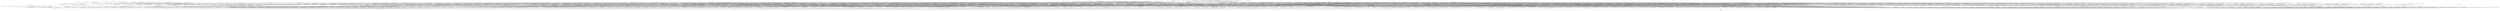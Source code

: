 digraph G {
n133[label="/home/ued520/makefile_ninja_benchmarks/llama.cpp/.git/index", color="green"];
n152[label="/home/ued520/makefile_ninja_benchmarks/llama.cpp/common/arg.cpp", color="green"];
n132[label="/home/ued520/makefile_ninja_benchmarks/llama.cpp/common/build-info.cpp", color="red"];
n134[label="/home/ued520/makefile_ninja_benchmarks/llama.cpp/common/build-info.cpp.in", color="green"];
n154[label="/home/ued520/makefile_ninja_benchmarks/llama.cpp/common/chat.cpp", color="green"];
n156[label="/home/ued520/makefile_ninja_benchmarks/llama.cpp/common/common.cpp", color="green"];
n158[label="/home/ued520/makefile_ninja_benchmarks/llama.cpp/common/console.cpp", color="green"];
n160[label="/home/ued520/makefile_ninja_benchmarks/llama.cpp/common/json-schema-to-grammar.cpp", color="green"];
n162[label="/home/ued520/makefile_ninja_benchmarks/llama.cpp/common/llguidance.cpp", color="green"];
n164[label="/home/ued520/makefile_ninja_benchmarks/llama.cpp/common/log.cpp", color="green"];
n166[label="/home/ued520/makefile_ninja_benchmarks/llama.cpp/common/ngram-cache.cpp", color="green"];
n168[label="/home/ued520/makefile_ninja_benchmarks/llama.cpp/common/sampling.cpp", color="green"];
n170[label="/home/ued520/makefile_ninja_benchmarks/llama.cpp/common/speculative.cpp", color="green"];
n477[label="/home/ued520/makefile_ninja_benchmarks/llama.cpp/examples/batched-bench/batched-bench.cpp", color="green"];
n491[label="/home/ued520/makefile_ninja_benchmarks/llama.cpp/examples/batched/batched.cpp", color="green"];
n978[label="/home/ued520/makefile_ninja_benchmarks/llama.cpp/examples/convert-llama2c-to-ggml/convert-llama2c-to-ggml.cpp", color="green"];
n992[label="/home/ued520/makefile_ninja_benchmarks/llama.cpp/examples/cvector-generator/cvector-generator.cpp", color="green"];
n505[label="/home/ued520/makefile_ninja_benchmarks/llama.cpp/examples/embedding/embedding.cpp", color="green"];
n519[label="/home/ued520/makefile_ninja_benchmarks/llama.cpp/examples/eval-callback/eval-callback.cpp", color="green"];
n1006[label="/home/ued520/makefile_ninja_benchmarks/llama.cpp/examples/export-lora/export-lora.cpp", color="green"];
n533[label="/home/ued520/makefile_ninja_benchmarks/llama.cpp/examples/gbnf-validator/gbnf-validator.cpp", color="green"];
n964[label="/home/ued520/makefile_ninja_benchmarks/llama.cpp/examples/gen-docs/gen-docs.cpp", color="green"];
n571[label="/home/ued520/makefile_ninja_benchmarks/llama.cpp/examples/gguf-hash/deps/sha1/sha1.c", color="green"];
n547[label="/home/ued520/makefile_ninja_benchmarks/llama.cpp/examples/gguf-hash/deps/sha256/sha256.c", color="green"];
n559[label="/home/ued520/makefile_ninja_benchmarks/llama.cpp/examples/gguf-hash/deps/xxhash/xxhash.c", color="green"];
n583[label="/home/ued520/makefile_ninja_benchmarks/llama.cpp/examples/gguf-hash/gguf-hash.cpp", color="green"];
n597[label="/home/ued520/makefile_ninja_benchmarks/llama.cpp/examples/gguf-split/gguf-split.cpp", color="green"];
n611[label="/home/ued520/makefile_ninja_benchmarks/llama.cpp/examples/gguf/gguf.cpp", color="green"];
n625[label="/home/ued520/makefile_ninja_benchmarks/llama.cpp/examples/gritlm/gritlm.cpp", color="green"];
n639[label="/home/ued520/makefile_ninja_benchmarks/llama.cpp/examples/imatrix/imatrix.cpp", color="green"];
n653[label="/home/ued520/makefile_ninja_benchmarks/llama.cpp/examples/infill/infill.cpp", color="green"];
n667[label="/home/ued520/makefile_ninja_benchmarks/llama.cpp/examples/llama-bench/llama-bench.cpp", color="green"];
n1105[label="/home/ued520/makefile_ninja_benchmarks/llama.cpp/examples/llava/clip-quantize-cli.cpp", color="green"];
n1035[label="/home/ued520/makefile_ninja_benchmarks/llama.cpp/examples/llava/clip.cpp", color="green"];
n1066[label="/home/ued520/makefile_ninja_benchmarks/llama.cpp/examples/llava/llava-cli.cpp", color="green"];
n1033[label="/home/ued520/makefile_ninja_benchmarks/llama.cpp/examples/llava/llava.cpp", color="green"];
n1079[label="/home/ued520/makefile_ninja_benchmarks/llama.cpp/examples/llava/minicpmv-cli.cpp", color="green"];
n1092[label="/home/ued520/makefile_ninja_benchmarks/llama.cpp/examples/llava/qwen2vl-cli.cpp", color="green"];
n681[label="/home/ued520/makefile_ninja_benchmarks/llama.cpp/examples/lookahead/lookahead.cpp", color="green"];
n708[label="/home/ued520/makefile_ninja_benchmarks/llama.cpp/examples/lookup/lookup-create.cpp", color="green"];
n721[label="/home/ued520/makefile_ninja_benchmarks/llama.cpp/examples/lookup/lookup-merge.cpp", color="green"];
n734[label="/home/ued520/makefile_ninja_benchmarks/llama.cpp/examples/lookup/lookup-stats.cpp", color="green"];
n695[label="/home/ued520/makefile_ninja_benchmarks/llama.cpp/examples/lookup/lookup.cpp", color="green"];
n748[label="/home/ued520/makefile_ninja_benchmarks/llama.cpp/examples/main/main.cpp", color="green"];
n762[label="/home/ued520/makefile_ninja_benchmarks/llama.cpp/examples/parallel/parallel.cpp", color="green"];
n776[label="/home/ued520/makefile_ninja_benchmarks/llama.cpp/examples/passkey/passkey.cpp", color="green"];
n790[label="/home/ued520/makefile_ninja_benchmarks/llama.cpp/examples/perplexity/perplexity.cpp", color="green"];
n1020[label="/home/ued520/makefile_ninja_benchmarks/llama.cpp/examples/quantize-stats/quantize-stats.cpp", color="green"];
n804[label="/home/ued520/makefile_ninja_benchmarks/llama.cpp/examples/quantize/quantize.cpp", color="green"];
n818[label="/home/ued520/makefile_ninja_benchmarks/llama.cpp/examples/retrieval/retrieval.cpp", color="green"];
n866[label="/home/ued520/makefile_ninja_benchmarks/llama.cpp/examples/run/linenoise.cpp/linenoise.cpp", color="green"];
n864[label="/home/ued520/makefile_ninja_benchmarks/llama.cpp/examples/run/run.cpp", color="green"];
n850[label="/home/ued520/makefile_ninja_benchmarks/llama.cpp/examples/save-load-state/save-load-state.cpp", color="green"];
n829[label="/home/ued520/makefile_ninja_benchmarks/llama.cpp/examples/server/public/index.html.gz", color="green"];
n827[label="/home/ued520/makefile_ninja_benchmarks/llama.cpp/examples/server/public/loading.html", color="green"];
n836[label="/home/ued520/makefile_ninja_benchmarks/llama.cpp/examples/server/server.cpp", color="green"];
n894[label="/home/ued520/makefile_ninja_benchmarks/llama.cpp/examples/simple-chat/simple-chat.cpp", color="green"];
n880[label="/home/ued520/makefile_ninja_benchmarks/llama.cpp/examples/simple/simple.cpp", color="green"];
n922[label="/home/ued520/makefile_ninja_benchmarks/llama.cpp/examples/speculative-simple/speculative-simple.cpp", color="green"];
n908[label="/home/ued520/makefile_ninja_benchmarks/llama.cpp/examples/speculative/speculative.cpp", color="green"];
n936[label="/home/ued520/makefile_ninja_benchmarks/llama.cpp/examples/tokenize/tokenize.cpp", color="green"];
n950[label="/home/ued520/makefile_ninja_benchmarks/llama.cpp/examples/tts/tts.cpp", color="green"];
n21[label="/home/ued520/makefile_ninja_benchmarks/llama.cpp/ggml/src/ggml-alloc.c", color="green"];
n75[label="/home/ued520/makefile_ninja_benchmarks/llama.cpp/ggml/src/ggml-backend-reg.cpp", color="green"];
n23[label="/home/ued520/makefile_ninja_benchmarks/llama.cpp/ggml/src/ggml-backend.cpp", color="green"];
n57[label="/home/ued520/makefile_ninja_benchmarks/llama.cpp/ggml/src/ggml-cpu/amx/amx.cpp", color="green"];
n59[label="/home/ued520/makefile_ninja_benchmarks/llama.cpp/ggml/src/ggml-cpu/amx/mmq.cpp", color="green"];
n49[label="/home/ued520/makefile_ninja_benchmarks/llama.cpp/ggml/src/ggml-cpu/ggml-cpu-aarch64.cpp", color="green"];
n51[label="/home/ued520/makefile_ninja_benchmarks/llama.cpp/ggml/src/ggml-cpu/ggml-cpu-hbm.cpp", color="green"];
n53[label="/home/ued520/makefile_ninja_benchmarks/llama.cpp/ggml/src/ggml-cpu/ggml-cpu-quants.c", color="green"];
n55[label="/home/ued520/makefile_ninja_benchmarks/llama.cpp/ggml/src/ggml-cpu/ggml-cpu-traits.cpp", color="green"];
n45[label="/home/ued520/makefile_ninja_benchmarks/llama.cpp/ggml/src/ggml-cpu/ggml-cpu.c", color="green"];
n47[label="/home/ued520/makefile_ninja_benchmarks/llama.cpp/ggml/src/ggml-cpu/ggml-cpu.cpp", color="green"];
n61[label="/home/ued520/makefile_ninja_benchmarks/llama.cpp/ggml/src/ggml-cpu/llamafile/sgemm.cpp", color="green"];
n25[label="/home/ued520/makefile_ninja_benchmarks/llama.cpp/ggml/src/ggml-opt.cpp", color="green"];
n29[label="/home/ued520/makefile_ninja_benchmarks/llama.cpp/ggml/src/ggml-quants.c", color="green"];
n27[label="/home/ued520/makefile_ninja_benchmarks/llama.cpp/ggml/src/ggml-threading.cpp", color="green"];
n19[label="/home/ued520/makefile_ninja_benchmarks/llama.cpp/ggml/src/ggml.c", color="green"];
n31[label="/home/ued520/makefile_ninja_benchmarks/llama.cpp/ggml/src/gguf.cpp", color="green"];
n1133[label="/home/ued520/makefile_ninja_benchmarks/llama.cpp/pocs/vdot/q8dot.cpp", color="green"];
n1120[label="/home/ued520/makefile_ninja_benchmarks/llama.cpp/pocs/vdot/vdot.cpp", color="green"];
n92[label="/home/ued520/makefile_ninja_benchmarks/llama.cpp/src/llama-adapter.cpp", color="green"];
n94[label="/home/ued520/makefile_ninja_benchmarks/llama.cpp/src/llama-arch.cpp", color="green"];
n96[label="/home/ued520/makefile_ninja_benchmarks/llama.cpp/src/llama-batch.cpp", color="green"];
n98[label="/home/ued520/makefile_ninja_benchmarks/llama.cpp/src/llama-chat.cpp", color="green"];
n100[label="/home/ued520/makefile_ninja_benchmarks/llama.cpp/src/llama-context.cpp", color="green"];
n102[label="/home/ued520/makefile_ninja_benchmarks/llama.cpp/src/llama-grammar.cpp", color="green"];
n104[label="/home/ued520/makefile_ninja_benchmarks/llama.cpp/src/llama-hparams.cpp", color="green"];
n106[label="/home/ued520/makefile_ninja_benchmarks/llama.cpp/src/llama-impl.cpp", color="green"];
n108[label="/home/ued520/makefile_ninja_benchmarks/llama.cpp/src/llama-kv-cache.cpp", color="green"];
n110[label="/home/ued520/makefile_ninja_benchmarks/llama.cpp/src/llama-mmap.cpp", color="green"];
n112[label="/home/ued520/makefile_ninja_benchmarks/llama.cpp/src/llama-model-loader.cpp", color="green"];
n114[label="/home/ued520/makefile_ninja_benchmarks/llama.cpp/src/llama-model.cpp", color="green"];
n116[label="/home/ued520/makefile_ninja_benchmarks/llama.cpp/src/llama-quant.cpp", color="green"];
n118[label="/home/ued520/makefile_ninja_benchmarks/llama.cpp/src/llama-sampling.cpp", color="green"];
n120[label="/home/ued520/makefile_ninja_benchmarks/llama.cpp/src/llama-vocab.cpp", color="green"];
n90[label="/home/ued520/makefile_ninja_benchmarks/llama.cpp/src/llama.cpp", color="green"];
n124[label="/home/ued520/makefile_ninja_benchmarks/llama.cpp/src/unicode-data.cpp", color="green"];
n122[label="/home/ued520/makefile_ninja_benchmarks/llama.cpp/src/unicode.cpp", color="green"];
n199[label="/home/ued520/makefile_ninja_benchmarks/llama.cpp/tests/get-model.cpp", color="green"];
n322[label="/home/ued520/makefile_ninja_benchmarks/llama.cpp/tests/test-arg-parser.cpp", color="green"];
n392[label="/home/ued520/makefile_ninja_benchmarks/llama.cpp/tests/test-autorelease.cpp", color="green"];
n364[label="/home/ued520/makefile_ninja_benchmarks/llama.cpp/tests/test-backend-ops.cpp", color="green"];
n406[label="/home/ued520/makefile_ninja_benchmarks/llama.cpp/tests/test-barrier.cpp", color="green"];
n462[label="/home/ued520/makefile_ninja_benchmarks/llama.cpp/tests/test-c.c", color="green"];
n336[label="/home/ued520/makefile_ninja_benchmarks/llama.cpp/tests/test-chat-template.cpp", color="green"];
n254[label="/home/ued520/makefile_ninja_benchmarks/llama.cpp/tests/test-chat.cpp", color="green"];
n350[label="/home/ued520/makefile_ninja_benchmarks/llama.cpp/tests/test-gguf.cpp", color="green"];
n226[label="/home/ued520/makefile_ninja_benchmarks/llama.cpp/tests/test-grammar-integration.cpp", color="green"];
n212[label="/home/ued520/makefile_ninja_benchmarks/llama.cpp/tests/test-grammar-parser.cpp", color="green"];
n268[label="/home/ued520/makefile_ninja_benchmarks/llama.cpp/tests/test-json-schema-to-grammar.cpp", color="green"];
n240[label="/home/ued520/makefile_ninja_benchmarks/llama.cpp/tests/test-llama-grammar.cpp", color="green"];
n308[label="/home/ued520/makefile_ninja_benchmarks/llama.cpp/tests/test-log.cpp", color="green"];
n378[label="/home/ued520/makefile_ninja_benchmarks/llama.cpp/tests/test-model-load-cancel.cpp", color="green"];
n420[label="/home/ued520/makefile_ninja_benchmarks/llama.cpp/tests/test-quantize-fns.cpp", color="green"];
n434[label="/home/ued520/makefile_ninja_benchmarks/llama.cpp/tests/test-quantize-perf.cpp", color="green"];
n448[label="/home/ued520/makefile_ninja_benchmarks/llama.cpp/tests/test-rope.cpp", color="green"];
n197[label="/home/ued520/makefile_ninja_benchmarks/llama.cpp/tests/test-sampling.cpp", color="green"];
n184[label="/home/ued520/makefile_ninja_benchmarks/llama.cpp/tests/test-tokenizer-0.cpp", color="green"];
n282[label="/home/ued520/makefile_ninja_benchmarks/llama.cpp/tests/test-tokenizer-1-bpe.cpp", color="green"];
n295[label="/home/ued520/makefile_ninja_benchmarks/llama.cpp/tests/test-tokenizer-1-spm.cpp", color="green"];
n62[label="/usr/lib/gcc/x86_64-linux-gnu/13/libgomp.so", color="green"];
n63[label="/usr/lib/x86_64-linux-gnu/libpthread.a", color="green"];
n3[label="all", color="red"];
n14[label="bin/libggml-base.so", color="red"];
n40[label="bin/libggml-cpu.so", color="red"];
n70[label="bin/libggml.so", color="red"];
n85[label="bin/libllama.so", color="red"];
n1052[label="bin/libllava_shared.so", color="red"];
n486[label="bin/llama-batched", color="red"];
n472[label="bin/llama-batched-bench", color="red"];
n662[label="bin/llama-bench", color="red"];
n743[label="bin/llama-cli", color="red"];
n973[label="bin/llama-convert-llama2c-to-ggml", color="red"];
n987[label="bin/llama-cvector-generator", color="red"];
n500[label="bin/llama-embedding", color="red"];
n514[label="bin/llama-eval-callback", color="red"];
n1001[label="bin/llama-export-lora", color="red"];
n528[label="bin/llama-gbnf-validator", color="red"];
n959[label="bin/llama-gen-docs", color="red"];
n606[label="bin/llama-gguf", color="red"];
n578[label="bin/llama-gguf-hash", color="red"];
n592[label="bin/llama-gguf-split", color="red"];
n620[label="bin/llama-gritlm", color="red"];
n634[label="bin/llama-imatrix", color="red"];
n648[label="bin/llama-infill", color="red"];
n1061[label="bin/llama-llava-cli", color="red"];
n1100[label="bin/llama-llava-clip-quantize-cli", color="red"];
n676[label="bin/llama-lookahead", color="red"];
n690[label="bin/llama-lookup", color="red"];
n703[label="bin/llama-lookup-create", color="red"];
n716[label="bin/llama-lookup-merge", color="red"];
n729[label="bin/llama-lookup-stats", color="red"];
n1074[label="bin/llama-minicpmv-cli", color="red"];
n757[label="bin/llama-parallel", color="red"];
n771[label="bin/llama-passkey", color="red"];
n785[label="bin/llama-perplexity", color="red"];
n1128[label="bin/llama-q8dot", color="red"];
n799[label="bin/llama-quantize", color="red"];
n1015[label="bin/llama-quantize-stats", color="red"];
n1087[label="bin/llama-qwen2vl-cli", color="red"];
n813[label="bin/llama-retrieval", color="red"];
n859[label="bin/llama-run", color="red"];
n845[label="bin/llama-save-load-state", color="red"];
n831[label="bin/llama-server", color="red"];
n875[label="bin/llama-simple", color="red"];
n889[label="bin/llama-simple-chat", color="red"];
n903[label="bin/llama-speculative", color="red"];
n917[label="bin/llama-speculative-simple", color="red"];
n931[label="bin/llama-tokenize", color="red"];
n945[label="bin/llama-tts", color="red"];
n1115[label="bin/llama-vdot", color="red"];
n317[label="bin/test-arg-parser", color="red"];
n387[label="bin/test-autorelease", color="red"];
n359[label="bin/test-backend-ops", color="red"];
n401[label="bin/test-barrier", color="red"];
n457[label="bin/test-c", color="red"];
n249[label="bin/test-chat", color="red"];
n331[label="bin/test-chat-template", color="red"];
n345[label="bin/test-gguf", color="red"];
n221[label="bin/test-grammar-integration", color="red"];
n207[label="bin/test-grammar-parser", color="red"];
n263[label="bin/test-json-schema-to-grammar", color="red"];
n235[label="bin/test-llama-grammar", color="red"];
n303[label="bin/test-log", color="red"];
n373[label="bin/test-model-load-cancel", color="red"];
n415[label="bin/test-quantize-fns", color="red"];
n429[label="bin/test-quantize-perf", color="red"];
n443[label="bin/test-rope", color="red"];
n192[label="bin/test-sampling", color="red"];
n179[label="bin/test-tokenizer-0", color="red"];
n277[label="bin/test-tokenizer-1-bpe", color="red"];
n290[label="bin/test-tokenizer-1-spm", color="red"];
n136[label="build_info", color="red"];
n4[label="cmake_check_build_system", color="red"];
n126[label="common/CMakeFiles/build_info.dir/all", color="red"];
n135[label="common/CMakeFiles/build_info.dir/build", color="red"];
n137[label="common/CMakeFiles/build_info.dir/build-info.cpp.o", color="red"];
n130[label="common/CMakeFiles/build_info.dir/build.make", color="green"];
n128[label="common/CMakeFiles/build_info.dir/compiler_depend.make", color="green"];
n138[label="common/CMakeFiles/build_info.dir/compiler_depend.ts", color="green"];
n131[label="common/CMakeFiles/build_info.dir/depend", color="red"];
n129[label="common/CMakeFiles/build_info.dir/depend.make", color="green"];
n139[label="common/CMakeFiles/build_info.dir/flags.make", color="green"];
n127[label="common/CMakeFiles/build_info.dir/progress.make", color="green"];
n140[label="common/CMakeFiles/common.dir/all", color="red"];
n149[label="common/CMakeFiles/common.dir/arg.cpp.o", color="red"];
n146[label="common/CMakeFiles/common.dir/build", color="red"];
n144[label="common/CMakeFiles/common.dir/build.make", color="green"];
n153[label="common/CMakeFiles/common.dir/chat.cpp.o", color="red"];
n155[label="common/CMakeFiles/common.dir/common.cpp.o", color="red"];
n142[label="common/CMakeFiles/common.dir/compiler_depend.make", color="green"];
n150[label="common/CMakeFiles/common.dir/compiler_depend.ts", color="green"];
n157[label="common/CMakeFiles/common.dir/console.cpp.o", color="red"];
n145[label="common/CMakeFiles/common.dir/depend", color="red"];
n143[label="common/CMakeFiles/common.dir/depend.make", color="green"];
n151[label="common/CMakeFiles/common.dir/flags.make", color="green"];
n159[label="common/CMakeFiles/common.dir/json-schema-to-grammar.cpp.o", color="red"];
n148[label="common/CMakeFiles/common.dir/link.txt", color="green"];
n161[label="common/CMakeFiles/common.dir/llguidance.cpp.o", color="red"];
n163[label="common/CMakeFiles/common.dir/log.cpp.o", color="red"];
n165[label="common/CMakeFiles/common.dir/ngram-cache.cpp.o", color="red"];
n141[label="common/CMakeFiles/common.dir/progress.make", color="green"];
n167[label="common/CMakeFiles/common.dir/sampling.cpp.o", color="red"];
n169[label="common/CMakeFiles/common.dir/speculative.cpp.o", color="red"];
n125[label="common/all", color="red"];
n147[label="common/libcommon.a", color="red"];
n2[label="default_target", color="red"];
n463[label="examples/all", color="red"];
n465[label="examples/batched-bench/CMakeFiles/llama-batched-bench.dir/all", color="red"];
n474[label="examples/batched-bench/CMakeFiles/llama-batched-bench.dir/batched-bench.cpp.o", color="red"];
n471[label="examples/batched-bench/CMakeFiles/llama-batched-bench.dir/build", color="red"];
n469[label="examples/batched-bench/CMakeFiles/llama-batched-bench.dir/build.make", color="green"];
n467[label="examples/batched-bench/CMakeFiles/llama-batched-bench.dir/compiler_depend.make", color="green"];
n475[label="examples/batched-bench/CMakeFiles/llama-batched-bench.dir/compiler_depend.ts", color="green"];
n470[label="examples/batched-bench/CMakeFiles/llama-batched-bench.dir/depend", color="red"];
n468[label="examples/batched-bench/CMakeFiles/llama-batched-bench.dir/depend.make", color="green"];
n476[label="examples/batched-bench/CMakeFiles/llama-batched-bench.dir/flags.make", color="green"];
n473[label="examples/batched-bench/CMakeFiles/llama-batched-bench.dir/link.txt", color="green"];
n466[label="examples/batched-bench/CMakeFiles/llama-batched-bench.dir/progress.make", color="green"];
n464[label="examples/batched-bench/all", color="red"];
n479[label="examples/batched/CMakeFiles/llama-batched.dir/all", color="red"];
n488[label="examples/batched/CMakeFiles/llama-batched.dir/batched.cpp.o", color="red"];
n485[label="examples/batched/CMakeFiles/llama-batched.dir/build", color="red"];
n483[label="examples/batched/CMakeFiles/llama-batched.dir/build.make", color="green"];
n481[label="examples/batched/CMakeFiles/llama-batched.dir/compiler_depend.make", color="green"];
n489[label="examples/batched/CMakeFiles/llama-batched.dir/compiler_depend.ts", color="green"];
n484[label="examples/batched/CMakeFiles/llama-batched.dir/depend", color="red"];
n482[label="examples/batched/CMakeFiles/llama-batched.dir/depend.make", color="green"];
n490[label="examples/batched/CMakeFiles/llama-batched.dir/flags.make", color="green"];
n487[label="examples/batched/CMakeFiles/llama-batched.dir/link.txt", color="green"];
n480[label="examples/batched/CMakeFiles/llama-batched.dir/progress.make", color="green"];
n478[label="examples/batched/all", color="red"];
n966[label="examples/convert-llama2c-to-ggml/CMakeFiles/llama-convert-llama2c-to-ggml.dir/all", color="red"];
n972[label="examples/convert-llama2c-to-ggml/CMakeFiles/llama-convert-llama2c-to-ggml.dir/build", color="red"];
n970[label="examples/convert-llama2c-to-ggml/CMakeFiles/llama-convert-llama2c-to-ggml.dir/build.make", color="green"];
n968[label="examples/convert-llama2c-to-ggml/CMakeFiles/llama-convert-llama2c-to-ggml.dir/compiler_depend.make", color="green"];
n976[label="examples/convert-llama2c-to-ggml/CMakeFiles/llama-convert-llama2c-to-ggml.dir/compiler_depend.ts", color="green"];
n975[label="examples/convert-llama2c-to-ggml/CMakeFiles/llama-convert-llama2c-to-ggml.dir/convert-llama2c-to-ggml.cpp.o", color="red"];
n971[label="examples/convert-llama2c-to-ggml/CMakeFiles/llama-convert-llama2c-to-ggml.dir/depend", color="red"];
n969[label="examples/convert-llama2c-to-ggml/CMakeFiles/llama-convert-llama2c-to-ggml.dir/depend.make", color="green"];
n977[label="examples/convert-llama2c-to-ggml/CMakeFiles/llama-convert-llama2c-to-ggml.dir/flags.make", color="green"];
n974[label="examples/convert-llama2c-to-ggml/CMakeFiles/llama-convert-llama2c-to-ggml.dir/link.txt", color="green"];
n967[label="examples/convert-llama2c-to-ggml/CMakeFiles/llama-convert-llama2c-to-ggml.dir/progress.make", color="green"];
n965[label="examples/convert-llama2c-to-ggml/all", color="red"];
n980[label="examples/cvector-generator/CMakeFiles/llama-cvector-generator.dir/all", color="red"];
n986[label="examples/cvector-generator/CMakeFiles/llama-cvector-generator.dir/build", color="red"];
n984[label="examples/cvector-generator/CMakeFiles/llama-cvector-generator.dir/build.make", color="green"];
n982[label="examples/cvector-generator/CMakeFiles/llama-cvector-generator.dir/compiler_depend.make", color="green"];
n990[label="examples/cvector-generator/CMakeFiles/llama-cvector-generator.dir/compiler_depend.ts", color="green"];
n989[label="examples/cvector-generator/CMakeFiles/llama-cvector-generator.dir/cvector-generator.cpp.o", color="red"];
n985[label="examples/cvector-generator/CMakeFiles/llama-cvector-generator.dir/depend", color="red"];
n983[label="examples/cvector-generator/CMakeFiles/llama-cvector-generator.dir/depend.make", color="green"];
n991[label="examples/cvector-generator/CMakeFiles/llama-cvector-generator.dir/flags.make", color="green"];
n988[label="examples/cvector-generator/CMakeFiles/llama-cvector-generator.dir/link.txt", color="green"];
n981[label="examples/cvector-generator/CMakeFiles/llama-cvector-generator.dir/progress.make", color="green"];
n979[label="examples/cvector-generator/all", color="red"];
n493[label="examples/embedding/CMakeFiles/llama-embedding.dir/all", color="red"];
n499[label="examples/embedding/CMakeFiles/llama-embedding.dir/build", color="red"];
n497[label="examples/embedding/CMakeFiles/llama-embedding.dir/build.make", color="green"];
n495[label="examples/embedding/CMakeFiles/llama-embedding.dir/compiler_depend.make", color="green"];
n503[label="examples/embedding/CMakeFiles/llama-embedding.dir/compiler_depend.ts", color="green"];
n498[label="examples/embedding/CMakeFiles/llama-embedding.dir/depend", color="red"];
n496[label="examples/embedding/CMakeFiles/llama-embedding.dir/depend.make", color="green"];
n502[label="examples/embedding/CMakeFiles/llama-embedding.dir/embedding.cpp.o", color="red"];
n504[label="examples/embedding/CMakeFiles/llama-embedding.dir/flags.make", color="green"];
n501[label="examples/embedding/CMakeFiles/llama-embedding.dir/link.txt", color="green"];
n494[label="examples/embedding/CMakeFiles/llama-embedding.dir/progress.make", color="green"];
n492[label="examples/embedding/all", color="red"];
n507[label="examples/eval-callback/CMakeFiles/llama-eval-callback.dir/all", color="red"];
n513[label="examples/eval-callback/CMakeFiles/llama-eval-callback.dir/build", color="red"];
n511[label="examples/eval-callback/CMakeFiles/llama-eval-callback.dir/build.make", color="green"];
n509[label="examples/eval-callback/CMakeFiles/llama-eval-callback.dir/compiler_depend.make", color="green"];
n517[label="examples/eval-callback/CMakeFiles/llama-eval-callback.dir/compiler_depend.ts", color="green"];
n512[label="examples/eval-callback/CMakeFiles/llama-eval-callback.dir/depend", color="red"];
n510[label="examples/eval-callback/CMakeFiles/llama-eval-callback.dir/depend.make", color="green"];
n516[label="examples/eval-callback/CMakeFiles/llama-eval-callback.dir/eval-callback.cpp.o", color="red"];
n518[label="examples/eval-callback/CMakeFiles/llama-eval-callback.dir/flags.make", color="green"];
n515[label="examples/eval-callback/CMakeFiles/llama-eval-callback.dir/link.txt", color="green"];
n508[label="examples/eval-callback/CMakeFiles/llama-eval-callback.dir/progress.make", color="green"];
n506[label="examples/eval-callback/all", color="red"];
n994[label="examples/export-lora/CMakeFiles/llama-export-lora.dir/all", color="red"];
n1000[label="examples/export-lora/CMakeFiles/llama-export-lora.dir/build", color="red"];
n998[label="examples/export-lora/CMakeFiles/llama-export-lora.dir/build.make", color="green"];
n996[label="examples/export-lora/CMakeFiles/llama-export-lora.dir/compiler_depend.make", color="green"];
n1004[label="examples/export-lora/CMakeFiles/llama-export-lora.dir/compiler_depend.ts", color="green"];
n999[label="examples/export-lora/CMakeFiles/llama-export-lora.dir/depend", color="red"];
n997[label="examples/export-lora/CMakeFiles/llama-export-lora.dir/depend.make", color="green"];
n1003[label="examples/export-lora/CMakeFiles/llama-export-lora.dir/export-lora.cpp.o", color="red"];
n1005[label="examples/export-lora/CMakeFiles/llama-export-lora.dir/flags.make", color="green"];
n1002[label="examples/export-lora/CMakeFiles/llama-export-lora.dir/link.txt", color="green"];
n995[label="examples/export-lora/CMakeFiles/llama-export-lora.dir/progress.make", color="green"];
n993[label="examples/export-lora/all", color="red"];
n521[label="examples/gbnf-validator/CMakeFiles/llama-gbnf-validator.dir/all", color="red"];
n527[label="examples/gbnf-validator/CMakeFiles/llama-gbnf-validator.dir/build", color="red"];
n525[label="examples/gbnf-validator/CMakeFiles/llama-gbnf-validator.dir/build.make", color="green"];
n523[label="examples/gbnf-validator/CMakeFiles/llama-gbnf-validator.dir/compiler_depend.make", color="green"];
n531[label="examples/gbnf-validator/CMakeFiles/llama-gbnf-validator.dir/compiler_depend.ts", color="green"];
n526[label="examples/gbnf-validator/CMakeFiles/llama-gbnf-validator.dir/depend", color="red"];
n524[label="examples/gbnf-validator/CMakeFiles/llama-gbnf-validator.dir/depend.make", color="green"];
n532[label="examples/gbnf-validator/CMakeFiles/llama-gbnf-validator.dir/flags.make", color="green"];
n530[label="examples/gbnf-validator/CMakeFiles/llama-gbnf-validator.dir/gbnf-validator.cpp.o", color="red"];
n529[label="examples/gbnf-validator/CMakeFiles/llama-gbnf-validator.dir/link.txt", color="green"];
n522[label="examples/gbnf-validator/CMakeFiles/llama-gbnf-validator.dir/progress.make", color="green"];
n520[label="examples/gbnf-validator/all", color="red"];
n952[label="examples/gen-docs/CMakeFiles/llama-gen-docs.dir/all", color="red"];
n958[label="examples/gen-docs/CMakeFiles/llama-gen-docs.dir/build", color="red"];
n956[label="examples/gen-docs/CMakeFiles/llama-gen-docs.dir/build.make", color="green"];
n954[label="examples/gen-docs/CMakeFiles/llama-gen-docs.dir/compiler_depend.make", color="green"];
n962[label="examples/gen-docs/CMakeFiles/llama-gen-docs.dir/compiler_depend.ts", color="green"];
n957[label="examples/gen-docs/CMakeFiles/llama-gen-docs.dir/depend", color="red"];
n955[label="examples/gen-docs/CMakeFiles/llama-gen-docs.dir/depend.make", color="green"];
n963[label="examples/gen-docs/CMakeFiles/llama-gen-docs.dir/flags.make", color="green"];
n961[label="examples/gen-docs/CMakeFiles/llama-gen-docs.dir/gen-docs.cpp.o", color="red"];
n960[label="examples/gen-docs/CMakeFiles/llama-gen-docs.dir/link.txt", color="green"];
n953[label="examples/gen-docs/CMakeFiles/llama-gen-docs.dir/progress.make", color="green"];
n951[label="examples/gen-docs/all", color="red"];
n535[label="examples/gguf-hash/CMakeFiles/llama-gguf-hash.dir/all", color="red"];
n577[label="examples/gguf-hash/CMakeFiles/llama-gguf-hash.dir/build", color="red"];
n575[label="examples/gguf-hash/CMakeFiles/llama-gguf-hash.dir/build.make", color="green"];
n573[label="examples/gguf-hash/CMakeFiles/llama-gguf-hash.dir/compiler_depend.make", color="green"];
n581[label="examples/gguf-hash/CMakeFiles/llama-gguf-hash.dir/compiler_depend.ts", color="green"];
n576[label="examples/gguf-hash/CMakeFiles/llama-gguf-hash.dir/depend", color="red"];
n574[label="examples/gguf-hash/CMakeFiles/llama-gguf-hash.dir/depend.make", color="green"];
n582[label="examples/gguf-hash/CMakeFiles/llama-gguf-hash.dir/flags.make", color="green"];
n580[label="examples/gguf-hash/CMakeFiles/llama-gguf-hash.dir/gguf-hash.cpp.o", color="red"];
n579[label="examples/gguf-hash/CMakeFiles/llama-gguf-hash.dir/link.txt", color="green"];
n572[label="examples/gguf-hash/CMakeFiles/llama-gguf-hash.dir/progress.make", color="green"];
n560[label="examples/gguf-hash/CMakeFiles/sha1.dir/all", color="red"];
n566[label="examples/gguf-hash/CMakeFiles/sha1.dir/build", color="red"];
n564[label="examples/gguf-hash/CMakeFiles/sha1.dir/build.make", color="green"];
n562[label="examples/gguf-hash/CMakeFiles/sha1.dir/compiler_depend.make", color="green"];
n569[label="examples/gguf-hash/CMakeFiles/sha1.dir/compiler_depend.ts", color="green"];
n565[label="examples/gguf-hash/CMakeFiles/sha1.dir/depend", color="red"];
n563[label="examples/gguf-hash/CMakeFiles/sha1.dir/depend.make", color="green"];
n568[label="examples/gguf-hash/CMakeFiles/sha1.dir/deps/sha1/sha1.c.o", color="red"];
n570[label="examples/gguf-hash/CMakeFiles/sha1.dir/flags.make", color="green"];
n561[label="examples/gguf-hash/CMakeFiles/sha1.dir/progress.make", color="green"];
n536[label="examples/gguf-hash/CMakeFiles/sha256.dir/all", color="red"];
n542[label="examples/gguf-hash/CMakeFiles/sha256.dir/build", color="red"];
n540[label="examples/gguf-hash/CMakeFiles/sha256.dir/build.make", color="green"];
n538[label="examples/gguf-hash/CMakeFiles/sha256.dir/compiler_depend.make", color="green"];
n545[label="examples/gguf-hash/CMakeFiles/sha256.dir/compiler_depend.ts", color="green"];
n541[label="examples/gguf-hash/CMakeFiles/sha256.dir/depend", color="red"];
n539[label="examples/gguf-hash/CMakeFiles/sha256.dir/depend.make", color="green"];
n544[label="examples/gguf-hash/CMakeFiles/sha256.dir/deps/sha256/sha256.c.o", color="red"];
n546[label="examples/gguf-hash/CMakeFiles/sha256.dir/flags.make", color="green"];
n537[label="examples/gguf-hash/CMakeFiles/sha256.dir/progress.make", color="green"];
n548[label="examples/gguf-hash/CMakeFiles/xxhash.dir/all", color="red"];
n554[label="examples/gguf-hash/CMakeFiles/xxhash.dir/build", color="red"];
n552[label="examples/gguf-hash/CMakeFiles/xxhash.dir/build.make", color="green"];
n550[label="examples/gguf-hash/CMakeFiles/xxhash.dir/compiler_depend.make", color="green"];
n557[label="examples/gguf-hash/CMakeFiles/xxhash.dir/compiler_depend.ts", color="green"];
n553[label="examples/gguf-hash/CMakeFiles/xxhash.dir/depend", color="red"];
n551[label="examples/gguf-hash/CMakeFiles/xxhash.dir/depend.make", color="green"];
n556[label="examples/gguf-hash/CMakeFiles/xxhash.dir/deps/xxhash/xxhash.c.o", color="red"];
n558[label="examples/gguf-hash/CMakeFiles/xxhash.dir/flags.make", color="green"];
n549[label="examples/gguf-hash/CMakeFiles/xxhash.dir/progress.make", color="green"];
n534[label="examples/gguf-hash/all", color="red"];
n585[label="examples/gguf-split/CMakeFiles/llama-gguf-split.dir/all", color="red"];
n591[label="examples/gguf-split/CMakeFiles/llama-gguf-split.dir/build", color="red"];
n589[label="examples/gguf-split/CMakeFiles/llama-gguf-split.dir/build.make", color="green"];
n587[label="examples/gguf-split/CMakeFiles/llama-gguf-split.dir/compiler_depend.make", color="green"];
n595[label="examples/gguf-split/CMakeFiles/llama-gguf-split.dir/compiler_depend.ts", color="green"];
n590[label="examples/gguf-split/CMakeFiles/llama-gguf-split.dir/depend", color="red"];
n588[label="examples/gguf-split/CMakeFiles/llama-gguf-split.dir/depend.make", color="green"];
n596[label="examples/gguf-split/CMakeFiles/llama-gguf-split.dir/flags.make", color="green"];
n594[label="examples/gguf-split/CMakeFiles/llama-gguf-split.dir/gguf-split.cpp.o", color="red"];
n593[label="examples/gguf-split/CMakeFiles/llama-gguf-split.dir/link.txt", color="green"];
n586[label="examples/gguf-split/CMakeFiles/llama-gguf-split.dir/progress.make", color="green"];
n584[label="examples/gguf-split/all", color="red"];
n599[label="examples/gguf/CMakeFiles/llama-gguf.dir/all", color="red"];
n605[label="examples/gguf/CMakeFiles/llama-gguf.dir/build", color="red"];
n603[label="examples/gguf/CMakeFiles/llama-gguf.dir/build.make", color="green"];
n601[label="examples/gguf/CMakeFiles/llama-gguf.dir/compiler_depend.make", color="green"];
n609[label="examples/gguf/CMakeFiles/llama-gguf.dir/compiler_depend.ts", color="green"];
n604[label="examples/gguf/CMakeFiles/llama-gguf.dir/depend", color="red"];
n602[label="examples/gguf/CMakeFiles/llama-gguf.dir/depend.make", color="green"];
n610[label="examples/gguf/CMakeFiles/llama-gguf.dir/flags.make", color="green"];
n608[label="examples/gguf/CMakeFiles/llama-gguf.dir/gguf.cpp.o", color="red"];
n607[label="examples/gguf/CMakeFiles/llama-gguf.dir/link.txt", color="green"];
n600[label="examples/gguf/CMakeFiles/llama-gguf.dir/progress.make", color="green"];
n598[label="examples/gguf/all", color="red"];
n613[label="examples/gritlm/CMakeFiles/llama-gritlm.dir/all", color="red"];
n619[label="examples/gritlm/CMakeFiles/llama-gritlm.dir/build", color="red"];
n617[label="examples/gritlm/CMakeFiles/llama-gritlm.dir/build.make", color="green"];
n615[label="examples/gritlm/CMakeFiles/llama-gritlm.dir/compiler_depend.make", color="green"];
n623[label="examples/gritlm/CMakeFiles/llama-gritlm.dir/compiler_depend.ts", color="green"];
n618[label="examples/gritlm/CMakeFiles/llama-gritlm.dir/depend", color="red"];
n616[label="examples/gritlm/CMakeFiles/llama-gritlm.dir/depend.make", color="green"];
n624[label="examples/gritlm/CMakeFiles/llama-gritlm.dir/flags.make", color="green"];
n622[label="examples/gritlm/CMakeFiles/llama-gritlm.dir/gritlm.cpp.o", color="red"];
n621[label="examples/gritlm/CMakeFiles/llama-gritlm.dir/link.txt", color="green"];
n614[label="examples/gritlm/CMakeFiles/llama-gritlm.dir/progress.make", color="green"];
n612[label="examples/gritlm/all", color="red"];
n627[label="examples/imatrix/CMakeFiles/llama-imatrix.dir/all", color="red"];
n633[label="examples/imatrix/CMakeFiles/llama-imatrix.dir/build", color="red"];
n631[label="examples/imatrix/CMakeFiles/llama-imatrix.dir/build.make", color="green"];
n629[label="examples/imatrix/CMakeFiles/llama-imatrix.dir/compiler_depend.make", color="green"];
n637[label="examples/imatrix/CMakeFiles/llama-imatrix.dir/compiler_depend.ts", color="green"];
n632[label="examples/imatrix/CMakeFiles/llama-imatrix.dir/depend", color="red"];
n630[label="examples/imatrix/CMakeFiles/llama-imatrix.dir/depend.make", color="green"];
n638[label="examples/imatrix/CMakeFiles/llama-imatrix.dir/flags.make", color="green"];
n636[label="examples/imatrix/CMakeFiles/llama-imatrix.dir/imatrix.cpp.o", color="red"];
n635[label="examples/imatrix/CMakeFiles/llama-imatrix.dir/link.txt", color="green"];
n628[label="examples/imatrix/CMakeFiles/llama-imatrix.dir/progress.make", color="green"];
n626[label="examples/imatrix/all", color="red"];
n641[label="examples/infill/CMakeFiles/llama-infill.dir/all", color="red"];
n647[label="examples/infill/CMakeFiles/llama-infill.dir/build", color="red"];
n645[label="examples/infill/CMakeFiles/llama-infill.dir/build.make", color="green"];
n643[label="examples/infill/CMakeFiles/llama-infill.dir/compiler_depend.make", color="green"];
n651[label="examples/infill/CMakeFiles/llama-infill.dir/compiler_depend.ts", color="green"];
n646[label="examples/infill/CMakeFiles/llama-infill.dir/depend", color="red"];
n644[label="examples/infill/CMakeFiles/llama-infill.dir/depend.make", color="green"];
n652[label="examples/infill/CMakeFiles/llama-infill.dir/flags.make", color="green"];
n650[label="examples/infill/CMakeFiles/llama-infill.dir/infill.cpp.o", color="red"];
n649[label="examples/infill/CMakeFiles/llama-infill.dir/link.txt", color="green"];
n642[label="examples/infill/CMakeFiles/llama-infill.dir/progress.make", color="green"];
n640[label="examples/infill/all", color="red"];
n655[label="examples/llama-bench/CMakeFiles/llama-bench.dir/all", color="red"];
n661[label="examples/llama-bench/CMakeFiles/llama-bench.dir/build", color="red"];
n659[label="examples/llama-bench/CMakeFiles/llama-bench.dir/build.make", color="green"];
n657[label="examples/llama-bench/CMakeFiles/llama-bench.dir/compiler_depend.make", color="green"];
n665[label="examples/llama-bench/CMakeFiles/llama-bench.dir/compiler_depend.ts", color="green"];
n660[label="examples/llama-bench/CMakeFiles/llama-bench.dir/depend", color="red"];
n658[label="examples/llama-bench/CMakeFiles/llama-bench.dir/depend.make", color="green"];
n666[label="examples/llama-bench/CMakeFiles/llama-bench.dir/flags.make", color="green"];
n663[label="examples/llama-bench/CMakeFiles/llama-bench.dir/link.txt", color="green"];
n664[label="examples/llama-bench/CMakeFiles/llama-bench.dir/llama-bench.cpp.o", color="red"];
n656[label="examples/llama-bench/CMakeFiles/llama-bench.dir/progress.make", color="green"];
n654[label="examples/llama-bench/all", color="red"];
n1054[label="examples/llava/CMakeFiles/llama-llava-cli.dir/all", color="red"];
n1060[label="examples/llava/CMakeFiles/llama-llava-cli.dir/build", color="red"];
n1058[label="examples/llava/CMakeFiles/llama-llava-cli.dir/build.make", color="green"];
n1056[label="examples/llava/CMakeFiles/llama-llava-cli.dir/compiler_depend.make", color="green"];
n1064[label="examples/llava/CMakeFiles/llama-llava-cli.dir/compiler_depend.ts", color="green"];
n1059[label="examples/llava/CMakeFiles/llama-llava-cli.dir/depend", color="red"];
n1057[label="examples/llava/CMakeFiles/llama-llava-cli.dir/depend.make", color="green"];
n1065[label="examples/llava/CMakeFiles/llama-llava-cli.dir/flags.make", color="green"];
n1062[label="examples/llava/CMakeFiles/llama-llava-cli.dir/link.txt", color="green"];
n1063[label="examples/llava/CMakeFiles/llama-llava-cli.dir/llava-cli.cpp.o", color="red"];
n1055[label="examples/llava/CMakeFiles/llama-llava-cli.dir/progress.make", color="green"];
n1093[label="examples/llava/CMakeFiles/llama-llava-clip-quantize-cli.dir/all", color="red"];
n1099[label="examples/llava/CMakeFiles/llama-llava-clip-quantize-cli.dir/build", color="red"];
n1097[label="examples/llava/CMakeFiles/llama-llava-clip-quantize-cli.dir/build.make", color="green"];
n1102[label="examples/llava/CMakeFiles/llama-llava-clip-quantize-cli.dir/clip-quantize-cli.cpp.o", color="red"];
n1095[label="examples/llava/CMakeFiles/llama-llava-clip-quantize-cli.dir/compiler_depend.make", color="green"];
n1103[label="examples/llava/CMakeFiles/llama-llava-clip-quantize-cli.dir/compiler_depend.ts", color="green"];
n1098[label="examples/llava/CMakeFiles/llama-llava-clip-quantize-cli.dir/depend", color="red"];
n1096[label="examples/llava/CMakeFiles/llama-llava-clip-quantize-cli.dir/depend.make", color="green"];
n1104[label="examples/llava/CMakeFiles/llama-llava-clip-quantize-cli.dir/flags.make", color="green"];
n1101[label="examples/llava/CMakeFiles/llama-llava-clip-quantize-cli.dir/link.txt", color="green"];
n1094[label="examples/llava/CMakeFiles/llama-llava-clip-quantize-cli.dir/progress.make", color="green"];
n1067[label="examples/llava/CMakeFiles/llama-minicpmv-cli.dir/all", color="red"];
n1073[label="examples/llava/CMakeFiles/llama-minicpmv-cli.dir/build", color="red"];
n1071[label="examples/llava/CMakeFiles/llama-minicpmv-cli.dir/build.make", color="green"];
n1069[label="examples/llava/CMakeFiles/llama-minicpmv-cli.dir/compiler_depend.make", color="green"];
n1077[label="examples/llava/CMakeFiles/llama-minicpmv-cli.dir/compiler_depend.ts", color="green"];
n1072[label="examples/llava/CMakeFiles/llama-minicpmv-cli.dir/depend", color="red"];
n1070[label="examples/llava/CMakeFiles/llama-minicpmv-cli.dir/depend.make", color="green"];
n1078[label="examples/llava/CMakeFiles/llama-minicpmv-cli.dir/flags.make", color="green"];
n1075[label="examples/llava/CMakeFiles/llama-minicpmv-cli.dir/link.txt", color="green"];
n1076[label="examples/llava/CMakeFiles/llama-minicpmv-cli.dir/minicpmv-cli.cpp.o", color="red"];
n1068[label="examples/llava/CMakeFiles/llama-minicpmv-cli.dir/progress.make", color="green"];
n1080[label="examples/llava/CMakeFiles/llama-qwen2vl-cli.dir/all", color="red"];
n1086[label="examples/llava/CMakeFiles/llama-qwen2vl-cli.dir/build", color="red"];
n1084[label="examples/llava/CMakeFiles/llama-qwen2vl-cli.dir/build.make", color="green"];
n1082[label="examples/llava/CMakeFiles/llama-qwen2vl-cli.dir/compiler_depend.make", color="green"];
n1090[label="examples/llava/CMakeFiles/llama-qwen2vl-cli.dir/compiler_depend.ts", color="green"];
n1085[label="examples/llava/CMakeFiles/llama-qwen2vl-cli.dir/depend", color="red"];
n1083[label="examples/llava/CMakeFiles/llama-qwen2vl-cli.dir/depend.make", color="green"];
n1091[label="examples/llava/CMakeFiles/llama-qwen2vl-cli.dir/flags.make", color="green"];
n1088[label="examples/llava/CMakeFiles/llama-qwen2vl-cli.dir/link.txt", color="green"];
n1081[label="examples/llava/CMakeFiles/llama-qwen2vl-cli.dir/progress.make", color="green"];
n1089[label="examples/llava/CMakeFiles/llama-qwen2vl-cli.dir/qwen2vl-cli.cpp.o", color="red"];
n1022[label="examples/llava/CMakeFiles/llava.dir/all", color="red"];
n1028[label="examples/llava/CMakeFiles/llava.dir/build", color="red"];
n1026[label="examples/llava/CMakeFiles/llava.dir/build.make", color="green"];
n1034[label="examples/llava/CMakeFiles/llava.dir/clip.cpp.o", color="red"];
n1024[label="examples/llava/CMakeFiles/llava.dir/compiler_depend.make", color="green"];
n1031[label="examples/llava/CMakeFiles/llava.dir/compiler_depend.ts", color="green"];
n1027[label="examples/llava/CMakeFiles/llava.dir/depend", color="red"];
n1025[label="examples/llava/CMakeFiles/llava.dir/depend.make", color="green"];
n1032[label="examples/llava/CMakeFiles/llava.dir/flags.make", color="green"];
n1030[label="examples/llava/CMakeFiles/llava.dir/llava.cpp.o", color="red"];
n1023[label="examples/llava/CMakeFiles/llava.dir/progress.make", color="green"];
n1045[label="examples/llava/CMakeFiles/llava_shared.dir/all", color="red"];
n1051[label="examples/llava/CMakeFiles/llava_shared.dir/build", color="red"];
n1049[label="examples/llava/CMakeFiles/llava_shared.dir/build.make", color="green"];
n1047[label="examples/llava/CMakeFiles/llava_shared.dir/compiler_depend.make", color="green"];
n1050[label="examples/llava/CMakeFiles/llava_shared.dir/depend", color="red"];
n1048[label="examples/llava/CMakeFiles/llava_shared.dir/depend.make", color="green"];
n1053[label="examples/llava/CMakeFiles/llava_shared.dir/link.txt", color="green"];
n1046[label="examples/llava/CMakeFiles/llava_shared.dir/progress.make", color="green"];
n1036[label="examples/llava/CMakeFiles/llava_static.dir/all", color="red"];
n1042[label="examples/llava/CMakeFiles/llava_static.dir/build", color="red"];
n1040[label="examples/llava/CMakeFiles/llava_static.dir/build.make", color="green"];
n1038[label="examples/llava/CMakeFiles/llava_static.dir/compiler_depend.make", color="green"];
n1041[label="examples/llava/CMakeFiles/llava_static.dir/depend", color="red"];
n1039[label="examples/llava/CMakeFiles/llava_static.dir/depend.make", color="green"];
n1044[label="examples/llava/CMakeFiles/llava_static.dir/link.txt", color="green"];
n1037[label="examples/llava/CMakeFiles/llava_static.dir/progress.make", color="green"];
n1021[label="examples/llava/all", color="red"];
n1043[label="examples/llava/libllava_static.a", color="red"];
n669[label="examples/lookahead/CMakeFiles/llama-lookahead.dir/all", color="red"];
n675[label="examples/lookahead/CMakeFiles/llama-lookahead.dir/build", color="red"];
n673[label="examples/lookahead/CMakeFiles/llama-lookahead.dir/build.make", color="green"];
n671[label="examples/lookahead/CMakeFiles/llama-lookahead.dir/compiler_depend.make", color="green"];
n679[label="examples/lookahead/CMakeFiles/llama-lookahead.dir/compiler_depend.ts", color="green"];
n674[label="examples/lookahead/CMakeFiles/llama-lookahead.dir/depend", color="red"];
n672[label="examples/lookahead/CMakeFiles/llama-lookahead.dir/depend.make", color="green"];
n680[label="examples/lookahead/CMakeFiles/llama-lookahead.dir/flags.make", color="green"];
n677[label="examples/lookahead/CMakeFiles/llama-lookahead.dir/link.txt", color="green"];
n678[label="examples/lookahead/CMakeFiles/llama-lookahead.dir/lookahead.cpp.o", color="red"];
n670[label="examples/lookahead/CMakeFiles/llama-lookahead.dir/progress.make", color="green"];
n668[label="examples/lookahead/all", color="red"];
n696[label="examples/lookup/CMakeFiles/llama-lookup-create.dir/all", color="red"];
n702[label="examples/lookup/CMakeFiles/llama-lookup-create.dir/build", color="red"];
n700[label="examples/lookup/CMakeFiles/llama-lookup-create.dir/build.make", color="green"];
n698[label="examples/lookup/CMakeFiles/llama-lookup-create.dir/compiler_depend.make", color="green"];
n706[label="examples/lookup/CMakeFiles/llama-lookup-create.dir/compiler_depend.ts", color="green"];
n701[label="examples/lookup/CMakeFiles/llama-lookup-create.dir/depend", color="red"];
n699[label="examples/lookup/CMakeFiles/llama-lookup-create.dir/depend.make", color="green"];
n707[label="examples/lookup/CMakeFiles/llama-lookup-create.dir/flags.make", color="green"];
n704[label="examples/lookup/CMakeFiles/llama-lookup-create.dir/link.txt", color="green"];
n705[label="examples/lookup/CMakeFiles/llama-lookup-create.dir/lookup-create.cpp.o", color="red"];
n697[label="examples/lookup/CMakeFiles/llama-lookup-create.dir/progress.make", color="green"];
n709[label="examples/lookup/CMakeFiles/llama-lookup-merge.dir/all", color="red"];
n715[label="examples/lookup/CMakeFiles/llama-lookup-merge.dir/build", color="red"];
n713[label="examples/lookup/CMakeFiles/llama-lookup-merge.dir/build.make", color="green"];
n711[label="examples/lookup/CMakeFiles/llama-lookup-merge.dir/compiler_depend.make", color="green"];
n719[label="examples/lookup/CMakeFiles/llama-lookup-merge.dir/compiler_depend.ts", color="green"];
n714[label="examples/lookup/CMakeFiles/llama-lookup-merge.dir/depend", color="red"];
n712[label="examples/lookup/CMakeFiles/llama-lookup-merge.dir/depend.make", color="green"];
n720[label="examples/lookup/CMakeFiles/llama-lookup-merge.dir/flags.make", color="green"];
n717[label="examples/lookup/CMakeFiles/llama-lookup-merge.dir/link.txt", color="green"];
n718[label="examples/lookup/CMakeFiles/llama-lookup-merge.dir/lookup-merge.cpp.o", color="red"];
n710[label="examples/lookup/CMakeFiles/llama-lookup-merge.dir/progress.make", color="green"];
n722[label="examples/lookup/CMakeFiles/llama-lookup-stats.dir/all", color="red"];
n728[label="examples/lookup/CMakeFiles/llama-lookup-stats.dir/build", color="red"];
n726[label="examples/lookup/CMakeFiles/llama-lookup-stats.dir/build.make", color="green"];
n724[label="examples/lookup/CMakeFiles/llama-lookup-stats.dir/compiler_depend.make", color="green"];
n732[label="examples/lookup/CMakeFiles/llama-lookup-stats.dir/compiler_depend.ts", color="green"];
n727[label="examples/lookup/CMakeFiles/llama-lookup-stats.dir/depend", color="red"];
n725[label="examples/lookup/CMakeFiles/llama-lookup-stats.dir/depend.make", color="green"];
n733[label="examples/lookup/CMakeFiles/llama-lookup-stats.dir/flags.make", color="green"];
n730[label="examples/lookup/CMakeFiles/llama-lookup-stats.dir/link.txt", color="green"];
n731[label="examples/lookup/CMakeFiles/llama-lookup-stats.dir/lookup-stats.cpp.o", color="red"];
n723[label="examples/lookup/CMakeFiles/llama-lookup-stats.dir/progress.make", color="green"];
n683[label="examples/lookup/CMakeFiles/llama-lookup.dir/all", color="red"];
n689[label="examples/lookup/CMakeFiles/llama-lookup.dir/build", color="red"];
n687[label="examples/lookup/CMakeFiles/llama-lookup.dir/build.make", color="green"];
n685[label="examples/lookup/CMakeFiles/llama-lookup.dir/compiler_depend.make", color="green"];
n693[label="examples/lookup/CMakeFiles/llama-lookup.dir/compiler_depend.ts", color="green"];
n688[label="examples/lookup/CMakeFiles/llama-lookup.dir/depend", color="red"];
n686[label="examples/lookup/CMakeFiles/llama-lookup.dir/depend.make", color="green"];
n694[label="examples/lookup/CMakeFiles/llama-lookup.dir/flags.make", color="green"];
n691[label="examples/lookup/CMakeFiles/llama-lookup.dir/link.txt", color="green"];
n692[label="examples/lookup/CMakeFiles/llama-lookup.dir/lookup.cpp.o", color="red"];
n684[label="examples/lookup/CMakeFiles/llama-lookup.dir/progress.make", color="green"];
n682[label="examples/lookup/all", color="red"];
n736[label="examples/main/CMakeFiles/llama-cli.dir/all", color="red"];
n742[label="examples/main/CMakeFiles/llama-cli.dir/build", color="red"];
n740[label="examples/main/CMakeFiles/llama-cli.dir/build.make", color="green"];
n738[label="examples/main/CMakeFiles/llama-cli.dir/compiler_depend.make", color="green"];
n746[label="examples/main/CMakeFiles/llama-cli.dir/compiler_depend.ts", color="green"];
n741[label="examples/main/CMakeFiles/llama-cli.dir/depend", color="red"];
n739[label="examples/main/CMakeFiles/llama-cli.dir/depend.make", color="green"];
n747[label="examples/main/CMakeFiles/llama-cli.dir/flags.make", color="green"];
n744[label="examples/main/CMakeFiles/llama-cli.dir/link.txt", color="green"];
n745[label="examples/main/CMakeFiles/llama-cli.dir/main.cpp.o", color="red"];
n737[label="examples/main/CMakeFiles/llama-cli.dir/progress.make", color="green"];
n735[label="examples/main/all", color="red"];
n750[label="examples/parallel/CMakeFiles/llama-parallel.dir/all", color="red"];
n756[label="examples/parallel/CMakeFiles/llama-parallel.dir/build", color="red"];
n754[label="examples/parallel/CMakeFiles/llama-parallel.dir/build.make", color="green"];
n752[label="examples/parallel/CMakeFiles/llama-parallel.dir/compiler_depend.make", color="green"];
n760[label="examples/parallel/CMakeFiles/llama-parallel.dir/compiler_depend.ts", color="green"];
n755[label="examples/parallel/CMakeFiles/llama-parallel.dir/depend", color="red"];
n753[label="examples/parallel/CMakeFiles/llama-parallel.dir/depend.make", color="green"];
n761[label="examples/parallel/CMakeFiles/llama-parallel.dir/flags.make", color="green"];
n758[label="examples/parallel/CMakeFiles/llama-parallel.dir/link.txt", color="green"];
n759[label="examples/parallel/CMakeFiles/llama-parallel.dir/parallel.cpp.o", color="red"];
n751[label="examples/parallel/CMakeFiles/llama-parallel.dir/progress.make", color="green"];
n749[label="examples/parallel/all", color="red"];
n764[label="examples/passkey/CMakeFiles/llama-passkey.dir/all", color="red"];
n770[label="examples/passkey/CMakeFiles/llama-passkey.dir/build", color="red"];
n768[label="examples/passkey/CMakeFiles/llama-passkey.dir/build.make", color="green"];
n766[label="examples/passkey/CMakeFiles/llama-passkey.dir/compiler_depend.make", color="green"];
n774[label="examples/passkey/CMakeFiles/llama-passkey.dir/compiler_depend.ts", color="green"];
n769[label="examples/passkey/CMakeFiles/llama-passkey.dir/depend", color="red"];
n767[label="examples/passkey/CMakeFiles/llama-passkey.dir/depend.make", color="green"];
n775[label="examples/passkey/CMakeFiles/llama-passkey.dir/flags.make", color="green"];
n772[label="examples/passkey/CMakeFiles/llama-passkey.dir/link.txt", color="green"];
n773[label="examples/passkey/CMakeFiles/llama-passkey.dir/passkey.cpp.o", color="red"];
n765[label="examples/passkey/CMakeFiles/llama-passkey.dir/progress.make", color="green"];
n763[label="examples/passkey/all", color="red"];
n778[label="examples/perplexity/CMakeFiles/llama-perplexity.dir/all", color="red"];
n784[label="examples/perplexity/CMakeFiles/llama-perplexity.dir/build", color="red"];
n782[label="examples/perplexity/CMakeFiles/llama-perplexity.dir/build.make", color="green"];
n780[label="examples/perplexity/CMakeFiles/llama-perplexity.dir/compiler_depend.make", color="green"];
n788[label="examples/perplexity/CMakeFiles/llama-perplexity.dir/compiler_depend.ts", color="green"];
n783[label="examples/perplexity/CMakeFiles/llama-perplexity.dir/depend", color="red"];
n781[label="examples/perplexity/CMakeFiles/llama-perplexity.dir/depend.make", color="green"];
n789[label="examples/perplexity/CMakeFiles/llama-perplexity.dir/flags.make", color="green"];
n786[label="examples/perplexity/CMakeFiles/llama-perplexity.dir/link.txt", color="green"];
n787[label="examples/perplexity/CMakeFiles/llama-perplexity.dir/perplexity.cpp.o", color="red"];
n779[label="examples/perplexity/CMakeFiles/llama-perplexity.dir/progress.make", color="green"];
n777[label="examples/perplexity/all", color="red"];
n1008[label="examples/quantize-stats/CMakeFiles/llama-quantize-stats.dir/all", color="red"];
n1014[label="examples/quantize-stats/CMakeFiles/llama-quantize-stats.dir/build", color="red"];
n1012[label="examples/quantize-stats/CMakeFiles/llama-quantize-stats.dir/build.make", color="green"];
n1010[label="examples/quantize-stats/CMakeFiles/llama-quantize-stats.dir/compiler_depend.make", color="green"];
n1018[label="examples/quantize-stats/CMakeFiles/llama-quantize-stats.dir/compiler_depend.ts", color="green"];
n1013[label="examples/quantize-stats/CMakeFiles/llama-quantize-stats.dir/depend", color="red"];
n1011[label="examples/quantize-stats/CMakeFiles/llama-quantize-stats.dir/depend.make", color="green"];
n1019[label="examples/quantize-stats/CMakeFiles/llama-quantize-stats.dir/flags.make", color="green"];
n1016[label="examples/quantize-stats/CMakeFiles/llama-quantize-stats.dir/link.txt", color="green"];
n1009[label="examples/quantize-stats/CMakeFiles/llama-quantize-stats.dir/progress.make", color="green"];
n1017[label="examples/quantize-stats/CMakeFiles/llama-quantize-stats.dir/quantize-stats.cpp.o", color="red"];
n1007[label="examples/quantize-stats/all", color="red"];
n792[label="examples/quantize/CMakeFiles/llama-quantize.dir/all", color="red"];
n798[label="examples/quantize/CMakeFiles/llama-quantize.dir/build", color="red"];
n796[label="examples/quantize/CMakeFiles/llama-quantize.dir/build.make", color="green"];
n794[label="examples/quantize/CMakeFiles/llama-quantize.dir/compiler_depend.make", color="green"];
n802[label="examples/quantize/CMakeFiles/llama-quantize.dir/compiler_depend.ts", color="green"];
n797[label="examples/quantize/CMakeFiles/llama-quantize.dir/depend", color="red"];
n795[label="examples/quantize/CMakeFiles/llama-quantize.dir/depend.make", color="green"];
n803[label="examples/quantize/CMakeFiles/llama-quantize.dir/flags.make", color="green"];
n800[label="examples/quantize/CMakeFiles/llama-quantize.dir/link.txt", color="green"];
n793[label="examples/quantize/CMakeFiles/llama-quantize.dir/progress.make", color="green"];
n801[label="examples/quantize/CMakeFiles/llama-quantize.dir/quantize.cpp.o", color="red"];
n791[label="examples/quantize/all", color="red"];
n806[label="examples/retrieval/CMakeFiles/llama-retrieval.dir/all", color="red"];
n812[label="examples/retrieval/CMakeFiles/llama-retrieval.dir/build", color="red"];
n810[label="examples/retrieval/CMakeFiles/llama-retrieval.dir/build.make", color="green"];
n808[label="examples/retrieval/CMakeFiles/llama-retrieval.dir/compiler_depend.make", color="green"];
n816[label="examples/retrieval/CMakeFiles/llama-retrieval.dir/compiler_depend.ts", color="green"];
n811[label="examples/retrieval/CMakeFiles/llama-retrieval.dir/depend", color="red"];
n809[label="examples/retrieval/CMakeFiles/llama-retrieval.dir/depend.make", color="green"];
n817[label="examples/retrieval/CMakeFiles/llama-retrieval.dir/flags.make", color="green"];
n814[label="examples/retrieval/CMakeFiles/llama-retrieval.dir/link.txt", color="green"];
n807[label="examples/retrieval/CMakeFiles/llama-retrieval.dir/progress.make", color="green"];
n815[label="examples/retrieval/CMakeFiles/llama-retrieval.dir/retrieval.cpp.o", color="red"];
n805[label="examples/retrieval/all", color="red"];
n852[label="examples/run/CMakeFiles/llama-run.dir/all", color="red"];
n858[label="examples/run/CMakeFiles/llama-run.dir/build", color="red"];
n856[label="examples/run/CMakeFiles/llama-run.dir/build.make", color="green"];
n854[label="examples/run/CMakeFiles/llama-run.dir/compiler_depend.make", color="green"];
n862[label="examples/run/CMakeFiles/llama-run.dir/compiler_depend.ts", color="green"];
n857[label="examples/run/CMakeFiles/llama-run.dir/depend", color="red"];
n855[label="examples/run/CMakeFiles/llama-run.dir/depend.make", color="green"];
n863[label="examples/run/CMakeFiles/llama-run.dir/flags.make", color="green"];
n865[label="examples/run/CMakeFiles/llama-run.dir/linenoise.cpp/linenoise.cpp.o", color="red"];
n860[label="examples/run/CMakeFiles/llama-run.dir/link.txt", color="green"];
n853[label="examples/run/CMakeFiles/llama-run.dir/progress.make", color="green"];
n861[label="examples/run/CMakeFiles/llama-run.dir/run.cpp.o", color="red"];
n851[label="examples/run/all", color="red"];
n838[label="examples/save-load-state/CMakeFiles/llama-save-load-state.dir/all", color="red"];
n844[label="examples/save-load-state/CMakeFiles/llama-save-load-state.dir/build", color="red"];
n842[label="examples/save-load-state/CMakeFiles/llama-save-load-state.dir/build.make", color="green"];
n840[label="examples/save-load-state/CMakeFiles/llama-save-load-state.dir/compiler_depend.make", color="green"];
n848[label="examples/save-load-state/CMakeFiles/llama-save-load-state.dir/compiler_depend.ts", color="green"];
n843[label="examples/save-load-state/CMakeFiles/llama-save-load-state.dir/depend", color="red"];
n841[label="examples/save-load-state/CMakeFiles/llama-save-load-state.dir/depend.make", color="green"];
n849[label="examples/save-load-state/CMakeFiles/llama-save-load-state.dir/flags.make", color="green"];
n846[label="examples/save-load-state/CMakeFiles/llama-save-load-state.dir/link.txt", color="green"];
n839[label="examples/save-load-state/CMakeFiles/llama-save-load-state.dir/progress.make", color="green"];
n847[label="examples/save-load-state/CMakeFiles/llama-save-load-state.dir/save-load-state.cpp.o", color="red"];
n837[label="examples/save-load-state/all", color="red"];
n820[label="examples/server/CMakeFiles/llama-server.dir/all", color="red"];
n830[label="examples/server/CMakeFiles/llama-server.dir/build", color="red"];
n824[label="examples/server/CMakeFiles/llama-server.dir/build.make", color="green"];
n822[label="examples/server/CMakeFiles/llama-server.dir/compiler_depend.make", color="green"];
n834[label="examples/server/CMakeFiles/llama-server.dir/compiler_depend.ts", color="green"];
n825[label="examples/server/CMakeFiles/llama-server.dir/depend", color="red"];
n823[label="examples/server/CMakeFiles/llama-server.dir/depend.make", color="green"];
n835[label="examples/server/CMakeFiles/llama-server.dir/flags.make", color="green"];
n832[label="examples/server/CMakeFiles/llama-server.dir/link.txt", color="green"];
n821[label="examples/server/CMakeFiles/llama-server.dir/progress.make", color="green"];
n833[label="examples/server/CMakeFiles/llama-server.dir/server.cpp.o", color="red"];
n819[label="examples/server/all", color="red"];
n828[label="examples/server/index.html.gz.hpp", color="red"];
n826[label="examples/server/loading.html.hpp", color="red"];
n882[label="examples/simple-chat/CMakeFiles/llama-simple-chat.dir/all", color="red"];
n888[label="examples/simple-chat/CMakeFiles/llama-simple-chat.dir/build", color="red"];
n886[label="examples/simple-chat/CMakeFiles/llama-simple-chat.dir/build.make", color="green"];
n884[label="examples/simple-chat/CMakeFiles/llama-simple-chat.dir/compiler_depend.make", color="green"];
n892[label="examples/simple-chat/CMakeFiles/llama-simple-chat.dir/compiler_depend.ts", color="green"];
n887[label="examples/simple-chat/CMakeFiles/llama-simple-chat.dir/depend", color="red"];
n885[label="examples/simple-chat/CMakeFiles/llama-simple-chat.dir/depend.make", color="green"];
n893[label="examples/simple-chat/CMakeFiles/llama-simple-chat.dir/flags.make", color="green"];
n890[label="examples/simple-chat/CMakeFiles/llama-simple-chat.dir/link.txt", color="green"];
n883[label="examples/simple-chat/CMakeFiles/llama-simple-chat.dir/progress.make", color="green"];
n891[label="examples/simple-chat/CMakeFiles/llama-simple-chat.dir/simple-chat.cpp.o", color="red"];
n881[label="examples/simple-chat/all", color="red"];
n868[label="examples/simple/CMakeFiles/llama-simple.dir/all", color="red"];
n874[label="examples/simple/CMakeFiles/llama-simple.dir/build", color="red"];
n872[label="examples/simple/CMakeFiles/llama-simple.dir/build.make", color="green"];
n870[label="examples/simple/CMakeFiles/llama-simple.dir/compiler_depend.make", color="green"];
n878[label="examples/simple/CMakeFiles/llama-simple.dir/compiler_depend.ts", color="green"];
n873[label="examples/simple/CMakeFiles/llama-simple.dir/depend", color="red"];
n871[label="examples/simple/CMakeFiles/llama-simple.dir/depend.make", color="green"];
n879[label="examples/simple/CMakeFiles/llama-simple.dir/flags.make", color="green"];
n876[label="examples/simple/CMakeFiles/llama-simple.dir/link.txt", color="green"];
n869[label="examples/simple/CMakeFiles/llama-simple.dir/progress.make", color="green"];
n877[label="examples/simple/CMakeFiles/llama-simple.dir/simple.cpp.o", color="red"];
n867[label="examples/simple/all", color="red"];
n910[label="examples/speculative-simple/CMakeFiles/llama-speculative-simple.dir/all", color="red"];
n916[label="examples/speculative-simple/CMakeFiles/llama-speculative-simple.dir/build", color="red"];
n914[label="examples/speculative-simple/CMakeFiles/llama-speculative-simple.dir/build.make", color="green"];
n912[label="examples/speculative-simple/CMakeFiles/llama-speculative-simple.dir/compiler_depend.make", color="green"];
n920[label="examples/speculative-simple/CMakeFiles/llama-speculative-simple.dir/compiler_depend.ts", color="green"];
n915[label="examples/speculative-simple/CMakeFiles/llama-speculative-simple.dir/depend", color="red"];
n913[label="examples/speculative-simple/CMakeFiles/llama-speculative-simple.dir/depend.make", color="green"];
n921[label="examples/speculative-simple/CMakeFiles/llama-speculative-simple.dir/flags.make", color="green"];
n918[label="examples/speculative-simple/CMakeFiles/llama-speculative-simple.dir/link.txt", color="green"];
n911[label="examples/speculative-simple/CMakeFiles/llama-speculative-simple.dir/progress.make", color="green"];
n919[label="examples/speculative-simple/CMakeFiles/llama-speculative-simple.dir/speculative-simple.cpp.o", color="red"];
n909[label="examples/speculative-simple/all", color="red"];
n896[label="examples/speculative/CMakeFiles/llama-speculative.dir/all", color="red"];
n902[label="examples/speculative/CMakeFiles/llama-speculative.dir/build", color="red"];
n900[label="examples/speculative/CMakeFiles/llama-speculative.dir/build.make", color="green"];
n898[label="examples/speculative/CMakeFiles/llama-speculative.dir/compiler_depend.make", color="green"];
n906[label="examples/speculative/CMakeFiles/llama-speculative.dir/compiler_depend.ts", color="green"];
n901[label="examples/speculative/CMakeFiles/llama-speculative.dir/depend", color="red"];
n899[label="examples/speculative/CMakeFiles/llama-speculative.dir/depend.make", color="green"];
n907[label="examples/speculative/CMakeFiles/llama-speculative.dir/flags.make", color="green"];
n904[label="examples/speculative/CMakeFiles/llama-speculative.dir/link.txt", color="green"];
n897[label="examples/speculative/CMakeFiles/llama-speculative.dir/progress.make", color="green"];
n905[label="examples/speculative/CMakeFiles/llama-speculative.dir/speculative.cpp.o", color="red"];
n895[label="examples/speculative/all", color="red"];
n924[label="examples/tokenize/CMakeFiles/llama-tokenize.dir/all", color="red"];
n930[label="examples/tokenize/CMakeFiles/llama-tokenize.dir/build", color="red"];
n928[label="examples/tokenize/CMakeFiles/llama-tokenize.dir/build.make", color="green"];
n926[label="examples/tokenize/CMakeFiles/llama-tokenize.dir/compiler_depend.make", color="green"];
n934[label="examples/tokenize/CMakeFiles/llama-tokenize.dir/compiler_depend.ts", color="green"];
n929[label="examples/tokenize/CMakeFiles/llama-tokenize.dir/depend", color="red"];
n927[label="examples/tokenize/CMakeFiles/llama-tokenize.dir/depend.make", color="green"];
n935[label="examples/tokenize/CMakeFiles/llama-tokenize.dir/flags.make", color="green"];
n932[label="examples/tokenize/CMakeFiles/llama-tokenize.dir/link.txt", color="green"];
n925[label="examples/tokenize/CMakeFiles/llama-tokenize.dir/progress.make", color="green"];
n933[label="examples/tokenize/CMakeFiles/llama-tokenize.dir/tokenize.cpp.o", color="red"];
n923[label="examples/tokenize/all", color="red"];
n938[label="examples/tts/CMakeFiles/llama-tts.dir/all", color="red"];
n944[label="examples/tts/CMakeFiles/llama-tts.dir/build", color="red"];
n942[label="examples/tts/CMakeFiles/llama-tts.dir/build.make", color="green"];
n940[label="examples/tts/CMakeFiles/llama-tts.dir/compiler_depend.make", color="green"];
n948[label="examples/tts/CMakeFiles/llama-tts.dir/compiler_depend.ts", color="green"];
n943[label="examples/tts/CMakeFiles/llama-tts.dir/depend", color="red"];
n941[label="examples/tts/CMakeFiles/llama-tts.dir/depend.make", color="green"];
n949[label="examples/tts/CMakeFiles/llama-tts.dir/flags.make", color="green"];
n946[label="examples/tts/CMakeFiles/llama-tts.dir/link.txt", color="green"];
n939[label="examples/tts/CMakeFiles/llama-tts.dir/progress.make", color="green"];
n947[label="examples/tts/CMakeFiles/llama-tts.dir/tts.cpp.o", color="red"];
n937[label="examples/tts/all", color="red"];
n5[label="ggml/all", color="red"];
n7[label="ggml/src/CMakeFiles/ggml-base.dir/all", color="red"];
n13[label="ggml/src/CMakeFiles/ggml-base.dir/build", color="red"];
n11[label="ggml/src/CMakeFiles/ggml-base.dir/build.make", color="green"];
n9[label="ggml/src/CMakeFiles/ggml-base.dir/compiler_depend.make", color="green"];
n17[label="ggml/src/CMakeFiles/ggml-base.dir/compiler_depend.ts", color="green"];
n12[label="ggml/src/CMakeFiles/ggml-base.dir/depend", color="red"];
n10[label="ggml/src/CMakeFiles/ggml-base.dir/depend.make", color="green"];
n18[label="ggml/src/CMakeFiles/ggml-base.dir/flags.make", color="green"];
n20[label="ggml/src/CMakeFiles/ggml-base.dir/ggml-alloc.c.o", color="red"];
n22[label="ggml/src/CMakeFiles/ggml-base.dir/ggml-backend.cpp.o", color="red"];
n24[label="ggml/src/CMakeFiles/ggml-base.dir/ggml-opt.cpp.o", color="red"];
n28[label="ggml/src/CMakeFiles/ggml-base.dir/ggml-quants.c.o", color="red"];
n26[label="ggml/src/CMakeFiles/ggml-base.dir/ggml-threading.cpp.o", color="red"];
n16[label="ggml/src/CMakeFiles/ggml-base.dir/ggml.c.o", color="red"];
n30[label="ggml/src/CMakeFiles/ggml-base.dir/gguf.cpp.o", color="red"];
n15[label="ggml/src/CMakeFiles/ggml-base.dir/link.txt", color="green"];
n8[label="ggml/src/CMakeFiles/ggml-base.dir/progress.make", color="green"];
n33[label="ggml/src/CMakeFiles/ggml-cpu.dir/all", color="red"];
n39[label="ggml/src/CMakeFiles/ggml-cpu.dir/build", color="red"];
n37[label="ggml/src/CMakeFiles/ggml-cpu.dir/build.make", color="green"];
n35[label="ggml/src/CMakeFiles/ggml-cpu.dir/compiler_depend.make", color="green"];
n43[label="ggml/src/CMakeFiles/ggml-cpu.dir/compiler_depend.ts", color="green"];
n38[label="ggml/src/CMakeFiles/ggml-cpu.dir/depend", color="red"];
n36[label="ggml/src/CMakeFiles/ggml-cpu.dir/depend.make", color="green"];
n44[label="ggml/src/CMakeFiles/ggml-cpu.dir/flags.make", color="green"];
n56[label="ggml/src/CMakeFiles/ggml-cpu.dir/ggml-cpu/amx/amx.cpp.o", color="red"];
n58[label="ggml/src/CMakeFiles/ggml-cpu.dir/ggml-cpu/amx/mmq.cpp.o", color="red"];
n48[label="ggml/src/CMakeFiles/ggml-cpu.dir/ggml-cpu/ggml-cpu-aarch64.cpp.o", color="red"];
n50[label="ggml/src/CMakeFiles/ggml-cpu.dir/ggml-cpu/ggml-cpu-hbm.cpp.o", color="red"];
n52[label="ggml/src/CMakeFiles/ggml-cpu.dir/ggml-cpu/ggml-cpu-quants.c.o", color="red"];
n54[label="ggml/src/CMakeFiles/ggml-cpu.dir/ggml-cpu/ggml-cpu-traits.cpp.o", color="red"];
n42[label="ggml/src/CMakeFiles/ggml-cpu.dir/ggml-cpu/ggml-cpu.c.o", color="red"];
n46[label="ggml/src/CMakeFiles/ggml-cpu.dir/ggml-cpu/ggml-cpu.cpp.o", color="red"];
n60[label="ggml/src/CMakeFiles/ggml-cpu.dir/ggml-cpu/llamafile/sgemm.cpp.o", color="red"];
n41[label="ggml/src/CMakeFiles/ggml-cpu.dir/link.txt", color="green"];
n34[label="ggml/src/CMakeFiles/ggml-cpu.dir/progress.make", color="green"];
n32[label="ggml/src/CMakeFiles/ggml.dir/all", color="red"];
n69[label="ggml/src/CMakeFiles/ggml.dir/build", color="red"];
n67[label="ggml/src/CMakeFiles/ggml.dir/build.make", color="green"];
n65[label="ggml/src/CMakeFiles/ggml.dir/compiler_depend.make", color="green"];
n73[label="ggml/src/CMakeFiles/ggml.dir/compiler_depend.ts", color="green"];
n68[label="ggml/src/CMakeFiles/ggml.dir/depend", color="red"];
n66[label="ggml/src/CMakeFiles/ggml.dir/depend.make", color="green"];
n74[label="ggml/src/CMakeFiles/ggml.dir/flags.make", color="green"];
n72[label="ggml/src/CMakeFiles/ggml.dir/ggml-backend-reg.cpp.o", color="red"];
n71[label="ggml/src/CMakeFiles/ggml.dir/link.txt", color="green"];
n64[label="ggml/src/CMakeFiles/ggml.dir/progress.make", color="green"];
n6[label="ggml/src/all", color="red"];
n76[label="ggml/src/ggml-cpu/all", color="red"];
n1029[label="llava", color="red"];
n1106[label="pocs/all", color="red"];
n1121[label="pocs/vdot/CMakeFiles/llama-q8dot.dir/all", color="red"];
n1127[label="pocs/vdot/CMakeFiles/llama-q8dot.dir/build", color="red"];
n1125[label="pocs/vdot/CMakeFiles/llama-q8dot.dir/build.make", color="green"];
n1123[label="pocs/vdot/CMakeFiles/llama-q8dot.dir/compiler_depend.make", color="green"];
n1131[label="pocs/vdot/CMakeFiles/llama-q8dot.dir/compiler_depend.ts", color="green"];
n1126[label="pocs/vdot/CMakeFiles/llama-q8dot.dir/depend", color="red"];
n1124[label="pocs/vdot/CMakeFiles/llama-q8dot.dir/depend.make", color="green"];
n1132[label="pocs/vdot/CMakeFiles/llama-q8dot.dir/flags.make", color="green"];
n1129[label="pocs/vdot/CMakeFiles/llama-q8dot.dir/link.txt", color="green"];
n1122[label="pocs/vdot/CMakeFiles/llama-q8dot.dir/progress.make", color="green"];
n1130[label="pocs/vdot/CMakeFiles/llama-q8dot.dir/q8dot.cpp.o", color="red"];
n1108[label="pocs/vdot/CMakeFiles/llama-vdot.dir/all", color="red"];
n1114[label="pocs/vdot/CMakeFiles/llama-vdot.dir/build", color="red"];
n1112[label="pocs/vdot/CMakeFiles/llama-vdot.dir/build.make", color="green"];
n1110[label="pocs/vdot/CMakeFiles/llama-vdot.dir/compiler_depend.make", color="green"];
n1118[label="pocs/vdot/CMakeFiles/llama-vdot.dir/compiler_depend.ts", color="green"];
n1113[label="pocs/vdot/CMakeFiles/llama-vdot.dir/depend", color="red"];
n1111[label="pocs/vdot/CMakeFiles/llama-vdot.dir/depend.make", color="green"];
n1119[label="pocs/vdot/CMakeFiles/llama-vdot.dir/flags.make", color="green"];
n1116[label="pocs/vdot/CMakeFiles/llama-vdot.dir/link.txt", color="green"];
n1109[label="pocs/vdot/CMakeFiles/llama-vdot.dir/progress.make", color="green"];
n1117[label="pocs/vdot/CMakeFiles/llama-vdot.dir/vdot.cpp.o", color="red"];
n1107[label="pocs/vdot/all", color="red"];
n567[label="sha1", color="red"];
n543[label="sha256", color="red"];
n78[label="src/CMakeFiles/llama.dir/all", color="red"];
n84[label="src/CMakeFiles/llama.dir/build", color="red"];
n82[label="src/CMakeFiles/llama.dir/build.make", color="green"];
n80[label="src/CMakeFiles/llama.dir/compiler_depend.make", color="green"];
n88[label="src/CMakeFiles/llama.dir/compiler_depend.ts", color="green"];
n83[label="src/CMakeFiles/llama.dir/depend", color="red"];
n81[label="src/CMakeFiles/llama.dir/depend.make", color="green"];
n89[label="src/CMakeFiles/llama.dir/flags.make", color="green"];
n86[label="src/CMakeFiles/llama.dir/link.txt", color="green"];
n91[label="src/CMakeFiles/llama.dir/llama-adapter.cpp.o", color="red"];
n93[label="src/CMakeFiles/llama.dir/llama-arch.cpp.o", color="red"];
n95[label="src/CMakeFiles/llama.dir/llama-batch.cpp.o", color="red"];
n97[label="src/CMakeFiles/llama.dir/llama-chat.cpp.o", color="red"];
n99[label="src/CMakeFiles/llama.dir/llama-context.cpp.o", color="red"];
n101[label="src/CMakeFiles/llama.dir/llama-grammar.cpp.o", color="red"];
n103[label="src/CMakeFiles/llama.dir/llama-hparams.cpp.o", color="red"];
n105[label="src/CMakeFiles/llama.dir/llama-impl.cpp.o", color="red"];
n107[label="src/CMakeFiles/llama.dir/llama-kv-cache.cpp.o", color="red"];
n109[label="src/CMakeFiles/llama.dir/llama-mmap.cpp.o", color="red"];
n111[label="src/CMakeFiles/llama.dir/llama-model-loader.cpp.o", color="red"];
n113[label="src/CMakeFiles/llama.dir/llama-model.cpp.o", color="red"];
n115[label="src/CMakeFiles/llama.dir/llama-quant.cpp.o", color="red"];
n117[label="src/CMakeFiles/llama.dir/llama-sampling.cpp.o", color="red"];
n119[label="src/CMakeFiles/llama.dir/llama-vocab.cpp.o", color="red"];
n87[label="src/CMakeFiles/llama.dir/llama.cpp.o", color="red"];
n79[label="src/CMakeFiles/llama.dir/progress.make", color="green"];
n123[label="src/CMakeFiles/llama.dir/unicode-data.cpp.o", color="red"];
n121[label="src/CMakeFiles/llama.dir/unicode.cpp.o", color="red"];
n77[label="src/all", color="red"];
n310[label="tests/CMakeFiles/test-arg-parser.dir/all", color="red"];
n316[label="tests/CMakeFiles/test-arg-parser.dir/build", color="red"];
n314[label="tests/CMakeFiles/test-arg-parser.dir/build.make", color="green"];
n312[label="tests/CMakeFiles/test-arg-parser.dir/compiler_depend.make", color="green"];
n320[label="tests/CMakeFiles/test-arg-parser.dir/compiler_depend.ts", color="green"];
n315[label="tests/CMakeFiles/test-arg-parser.dir/depend", color="red"];
n313[label="tests/CMakeFiles/test-arg-parser.dir/depend.make", color="green"];
n321[label="tests/CMakeFiles/test-arg-parser.dir/flags.make", color="green"];
n323[label="tests/CMakeFiles/test-arg-parser.dir/get-model.cpp.o", color="red"];
n318[label="tests/CMakeFiles/test-arg-parser.dir/link.txt", color="green"];
n311[label="tests/CMakeFiles/test-arg-parser.dir/progress.make", color="green"];
n319[label="tests/CMakeFiles/test-arg-parser.dir/test-arg-parser.cpp.o", color="red"];
n380[label="tests/CMakeFiles/test-autorelease.dir/all", color="red"];
n386[label="tests/CMakeFiles/test-autorelease.dir/build", color="red"];
n384[label="tests/CMakeFiles/test-autorelease.dir/build.make", color="green"];
n382[label="tests/CMakeFiles/test-autorelease.dir/compiler_depend.make", color="green"];
n390[label="tests/CMakeFiles/test-autorelease.dir/compiler_depend.ts", color="green"];
n385[label="tests/CMakeFiles/test-autorelease.dir/depend", color="red"];
n383[label="tests/CMakeFiles/test-autorelease.dir/depend.make", color="green"];
n391[label="tests/CMakeFiles/test-autorelease.dir/flags.make", color="green"];
n393[label="tests/CMakeFiles/test-autorelease.dir/get-model.cpp.o", color="red"];
n388[label="tests/CMakeFiles/test-autorelease.dir/link.txt", color="green"];
n381[label="tests/CMakeFiles/test-autorelease.dir/progress.make", color="green"];
n389[label="tests/CMakeFiles/test-autorelease.dir/test-autorelease.cpp.o", color="red"];
n352[label="tests/CMakeFiles/test-backend-ops.dir/all", color="red"];
n358[label="tests/CMakeFiles/test-backend-ops.dir/build", color="red"];
n356[label="tests/CMakeFiles/test-backend-ops.dir/build.make", color="green"];
n354[label="tests/CMakeFiles/test-backend-ops.dir/compiler_depend.make", color="green"];
n362[label="tests/CMakeFiles/test-backend-ops.dir/compiler_depend.ts", color="green"];
n357[label="tests/CMakeFiles/test-backend-ops.dir/depend", color="red"];
n355[label="tests/CMakeFiles/test-backend-ops.dir/depend.make", color="green"];
n363[label="tests/CMakeFiles/test-backend-ops.dir/flags.make", color="green"];
n365[label="tests/CMakeFiles/test-backend-ops.dir/get-model.cpp.o", color="red"];
n360[label="tests/CMakeFiles/test-backend-ops.dir/link.txt", color="green"];
n353[label="tests/CMakeFiles/test-backend-ops.dir/progress.make", color="green"];
n361[label="tests/CMakeFiles/test-backend-ops.dir/test-backend-ops.cpp.o", color="red"];
n394[label="tests/CMakeFiles/test-barrier.dir/all", color="red"];
n400[label="tests/CMakeFiles/test-barrier.dir/build", color="red"];
n398[label="tests/CMakeFiles/test-barrier.dir/build.make", color="green"];
n396[label="tests/CMakeFiles/test-barrier.dir/compiler_depend.make", color="green"];
n404[label="tests/CMakeFiles/test-barrier.dir/compiler_depend.ts", color="green"];
n399[label="tests/CMakeFiles/test-barrier.dir/depend", color="red"];
n397[label="tests/CMakeFiles/test-barrier.dir/depend.make", color="green"];
n405[label="tests/CMakeFiles/test-barrier.dir/flags.make", color="green"];
n407[label="tests/CMakeFiles/test-barrier.dir/get-model.cpp.o", color="red"];
n402[label="tests/CMakeFiles/test-barrier.dir/link.txt", color="green"];
n395[label="tests/CMakeFiles/test-barrier.dir/progress.make", color="green"];
n403[label="tests/CMakeFiles/test-barrier.dir/test-barrier.cpp.o", color="red"];
n450[label="tests/CMakeFiles/test-c.dir/all", color="red"];
n456[label="tests/CMakeFiles/test-c.dir/build", color="red"];
n454[label="tests/CMakeFiles/test-c.dir/build.make", color="green"];
n452[label="tests/CMakeFiles/test-c.dir/compiler_depend.make", color="green"];
n460[label="tests/CMakeFiles/test-c.dir/compiler_depend.ts", color="green"];
n455[label="tests/CMakeFiles/test-c.dir/depend", color="red"];
n453[label="tests/CMakeFiles/test-c.dir/depend.make", color="green"];
n461[label="tests/CMakeFiles/test-c.dir/flags.make", color="green"];
n458[label="tests/CMakeFiles/test-c.dir/link.txt", color="green"];
n451[label="tests/CMakeFiles/test-c.dir/progress.make", color="green"];
n459[label="tests/CMakeFiles/test-c.dir/test-c.c.o", color="red"];
n324[label="tests/CMakeFiles/test-chat-template.dir/all", color="red"];
n330[label="tests/CMakeFiles/test-chat-template.dir/build", color="red"];
n328[label="tests/CMakeFiles/test-chat-template.dir/build.make", color="green"];
n326[label="tests/CMakeFiles/test-chat-template.dir/compiler_depend.make", color="green"];
n334[label="tests/CMakeFiles/test-chat-template.dir/compiler_depend.ts", color="green"];
n329[label="tests/CMakeFiles/test-chat-template.dir/depend", color="red"];
n327[label="tests/CMakeFiles/test-chat-template.dir/depend.make", color="green"];
n335[label="tests/CMakeFiles/test-chat-template.dir/flags.make", color="green"];
n337[label="tests/CMakeFiles/test-chat-template.dir/get-model.cpp.o", color="red"];
n332[label="tests/CMakeFiles/test-chat-template.dir/link.txt", color="green"];
n325[label="tests/CMakeFiles/test-chat-template.dir/progress.make", color="green"];
n333[label="tests/CMakeFiles/test-chat-template.dir/test-chat-template.cpp.o", color="red"];
n242[label="tests/CMakeFiles/test-chat.dir/all", color="red"];
n248[label="tests/CMakeFiles/test-chat.dir/build", color="red"];
n246[label="tests/CMakeFiles/test-chat.dir/build.make", color="green"];
n244[label="tests/CMakeFiles/test-chat.dir/compiler_depend.make", color="green"];
n252[label="tests/CMakeFiles/test-chat.dir/compiler_depend.ts", color="green"];
n247[label="tests/CMakeFiles/test-chat.dir/depend", color="red"];
n245[label="tests/CMakeFiles/test-chat.dir/depend.make", color="green"];
n253[label="tests/CMakeFiles/test-chat.dir/flags.make", color="green"];
n255[label="tests/CMakeFiles/test-chat.dir/get-model.cpp.o", color="red"];
n250[label="tests/CMakeFiles/test-chat.dir/link.txt", color="green"];
n243[label="tests/CMakeFiles/test-chat.dir/progress.make", color="green"];
n251[label="tests/CMakeFiles/test-chat.dir/test-chat.cpp.o", color="red"];
n338[label="tests/CMakeFiles/test-gguf.dir/all", color="red"];
n344[label="tests/CMakeFiles/test-gguf.dir/build", color="red"];
n342[label="tests/CMakeFiles/test-gguf.dir/build.make", color="green"];
n340[label="tests/CMakeFiles/test-gguf.dir/compiler_depend.make", color="green"];
n348[label="tests/CMakeFiles/test-gguf.dir/compiler_depend.ts", color="green"];
n343[label="tests/CMakeFiles/test-gguf.dir/depend", color="red"];
n341[label="tests/CMakeFiles/test-gguf.dir/depend.make", color="green"];
n349[label="tests/CMakeFiles/test-gguf.dir/flags.make", color="green"];
n351[label="tests/CMakeFiles/test-gguf.dir/get-model.cpp.o", color="red"];
n346[label="tests/CMakeFiles/test-gguf.dir/link.txt", color="green"];
n339[label="tests/CMakeFiles/test-gguf.dir/progress.make", color="green"];
n347[label="tests/CMakeFiles/test-gguf.dir/test-gguf.cpp.o", color="red"];
n214[label="tests/CMakeFiles/test-grammar-integration.dir/all", color="red"];
n220[label="tests/CMakeFiles/test-grammar-integration.dir/build", color="red"];
n218[label="tests/CMakeFiles/test-grammar-integration.dir/build.make", color="green"];
n216[label="tests/CMakeFiles/test-grammar-integration.dir/compiler_depend.make", color="green"];
n224[label="tests/CMakeFiles/test-grammar-integration.dir/compiler_depend.ts", color="green"];
n219[label="tests/CMakeFiles/test-grammar-integration.dir/depend", color="red"];
n217[label="tests/CMakeFiles/test-grammar-integration.dir/depend.make", color="green"];
n225[label="tests/CMakeFiles/test-grammar-integration.dir/flags.make", color="green"];
n227[label="tests/CMakeFiles/test-grammar-integration.dir/get-model.cpp.o", color="red"];
n222[label="tests/CMakeFiles/test-grammar-integration.dir/link.txt", color="green"];
n215[label="tests/CMakeFiles/test-grammar-integration.dir/progress.make", color="green"];
n223[label="tests/CMakeFiles/test-grammar-integration.dir/test-grammar-integration.cpp.o", color="red"];
n200[label="tests/CMakeFiles/test-grammar-parser.dir/all", color="red"];
n206[label="tests/CMakeFiles/test-grammar-parser.dir/build", color="red"];
n204[label="tests/CMakeFiles/test-grammar-parser.dir/build.make", color="green"];
n202[label="tests/CMakeFiles/test-grammar-parser.dir/compiler_depend.make", color="green"];
n210[label="tests/CMakeFiles/test-grammar-parser.dir/compiler_depend.ts", color="green"];
n205[label="tests/CMakeFiles/test-grammar-parser.dir/depend", color="red"];
n203[label="tests/CMakeFiles/test-grammar-parser.dir/depend.make", color="green"];
n211[label="tests/CMakeFiles/test-grammar-parser.dir/flags.make", color="green"];
n213[label="tests/CMakeFiles/test-grammar-parser.dir/get-model.cpp.o", color="red"];
n208[label="tests/CMakeFiles/test-grammar-parser.dir/link.txt", color="green"];
n201[label="tests/CMakeFiles/test-grammar-parser.dir/progress.make", color="green"];
n209[label="tests/CMakeFiles/test-grammar-parser.dir/test-grammar-parser.cpp.o", color="red"];
n256[label="tests/CMakeFiles/test-json-schema-to-grammar.dir/all", color="red"];
n262[label="tests/CMakeFiles/test-json-schema-to-grammar.dir/build", color="red"];
n260[label="tests/CMakeFiles/test-json-schema-to-grammar.dir/build.make", color="green"];
n258[label="tests/CMakeFiles/test-json-schema-to-grammar.dir/compiler_depend.make", color="green"];
n266[label="tests/CMakeFiles/test-json-schema-to-grammar.dir/compiler_depend.ts", color="green"];
n261[label="tests/CMakeFiles/test-json-schema-to-grammar.dir/depend", color="red"];
n259[label="tests/CMakeFiles/test-json-schema-to-grammar.dir/depend.make", color="green"];
n267[label="tests/CMakeFiles/test-json-schema-to-grammar.dir/flags.make", color="green"];
n269[label="tests/CMakeFiles/test-json-schema-to-grammar.dir/get-model.cpp.o", color="red"];
n264[label="tests/CMakeFiles/test-json-schema-to-grammar.dir/link.txt", color="green"];
n257[label="tests/CMakeFiles/test-json-schema-to-grammar.dir/progress.make", color="green"];
n265[label="tests/CMakeFiles/test-json-schema-to-grammar.dir/test-json-schema-to-grammar.cpp.o", color="red"];
n228[label="tests/CMakeFiles/test-llama-grammar.dir/all", color="red"];
n234[label="tests/CMakeFiles/test-llama-grammar.dir/build", color="red"];
n232[label="tests/CMakeFiles/test-llama-grammar.dir/build.make", color="green"];
n230[label="tests/CMakeFiles/test-llama-grammar.dir/compiler_depend.make", color="green"];
n238[label="tests/CMakeFiles/test-llama-grammar.dir/compiler_depend.ts", color="green"];
n233[label="tests/CMakeFiles/test-llama-grammar.dir/depend", color="red"];
n231[label="tests/CMakeFiles/test-llama-grammar.dir/depend.make", color="green"];
n239[label="tests/CMakeFiles/test-llama-grammar.dir/flags.make", color="green"];
n241[label="tests/CMakeFiles/test-llama-grammar.dir/get-model.cpp.o", color="red"];
n236[label="tests/CMakeFiles/test-llama-grammar.dir/link.txt", color="green"];
n229[label="tests/CMakeFiles/test-llama-grammar.dir/progress.make", color="green"];
n237[label="tests/CMakeFiles/test-llama-grammar.dir/test-llama-grammar.cpp.o", color="red"];
n296[label="tests/CMakeFiles/test-log.dir/all", color="red"];
n302[label="tests/CMakeFiles/test-log.dir/build", color="red"];
n300[label="tests/CMakeFiles/test-log.dir/build.make", color="green"];
n298[label="tests/CMakeFiles/test-log.dir/compiler_depend.make", color="green"];
n306[label="tests/CMakeFiles/test-log.dir/compiler_depend.ts", color="green"];
n301[label="tests/CMakeFiles/test-log.dir/depend", color="red"];
n299[label="tests/CMakeFiles/test-log.dir/depend.make", color="green"];
n307[label="tests/CMakeFiles/test-log.dir/flags.make", color="green"];
n309[label="tests/CMakeFiles/test-log.dir/get-model.cpp.o", color="red"];
n304[label="tests/CMakeFiles/test-log.dir/link.txt", color="green"];
n297[label="tests/CMakeFiles/test-log.dir/progress.make", color="green"];
n305[label="tests/CMakeFiles/test-log.dir/test-log.cpp.o", color="red"];
n366[label="tests/CMakeFiles/test-model-load-cancel.dir/all", color="red"];
n372[label="tests/CMakeFiles/test-model-load-cancel.dir/build", color="red"];
n370[label="tests/CMakeFiles/test-model-load-cancel.dir/build.make", color="green"];
n368[label="tests/CMakeFiles/test-model-load-cancel.dir/compiler_depend.make", color="green"];
n376[label="tests/CMakeFiles/test-model-load-cancel.dir/compiler_depend.ts", color="green"];
n371[label="tests/CMakeFiles/test-model-load-cancel.dir/depend", color="red"];
n369[label="tests/CMakeFiles/test-model-load-cancel.dir/depend.make", color="green"];
n377[label="tests/CMakeFiles/test-model-load-cancel.dir/flags.make", color="green"];
n379[label="tests/CMakeFiles/test-model-load-cancel.dir/get-model.cpp.o", color="red"];
n374[label="tests/CMakeFiles/test-model-load-cancel.dir/link.txt", color="green"];
n367[label="tests/CMakeFiles/test-model-load-cancel.dir/progress.make", color="green"];
n375[label="tests/CMakeFiles/test-model-load-cancel.dir/test-model-load-cancel.cpp.o", color="red"];
n408[label="tests/CMakeFiles/test-quantize-fns.dir/all", color="red"];
n414[label="tests/CMakeFiles/test-quantize-fns.dir/build", color="red"];
n412[label="tests/CMakeFiles/test-quantize-fns.dir/build.make", color="green"];
n410[label="tests/CMakeFiles/test-quantize-fns.dir/compiler_depend.make", color="green"];
n418[label="tests/CMakeFiles/test-quantize-fns.dir/compiler_depend.ts", color="green"];
n413[label="tests/CMakeFiles/test-quantize-fns.dir/depend", color="red"];
n411[label="tests/CMakeFiles/test-quantize-fns.dir/depend.make", color="green"];
n419[label="tests/CMakeFiles/test-quantize-fns.dir/flags.make", color="green"];
n421[label="tests/CMakeFiles/test-quantize-fns.dir/get-model.cpp.o", color="red"];
n416[label="tests/CMakeFiles/test-quantize-fns.dir/link.txt", color="green"];
n409[label="tests/CMakeFiles/test-quantize-fns.dir/progress.make", color="green"];
n417[label="tests/CMakeFiles/test-quantize-fns.dir/test-quantize-fns.cpp.o", color="red"];
n422[label="tests/CMakeFiles/test-quantize-perf.dir/all", color="red"];
n428[label="tests/CMakeFiles/test-quantize-perf.dir/build", color="red"];
n426[label="tests/CMakeFiles/test-quantize-perf.dir/build.make", color="green"];
n424[label="tests/CMakeFiles/test-quantize-perf.dir/compiler_depend.make", color="green"];
n432[label="tests/CMakeFiles/test-quantize-perf.dir/compiler_depend.ts", color="green"];
n427[label="tests/CMakeFiles/test-quantize-perf.dir/depend", color="red"];
n425[label="tests/CMakeFiles/test-quantize-perf.dir/depend.make", color="green"];
n433[label="tests/CMakeFiles/test-quantize-perf.dir/flags.make", color="green"];
n435[label="tests/CMakeFiles/test-quantize-perf.dir/get-model.cpp.o", color="red"];
n430[label="tests/CMakeFiles/test-quantize-perf.dir/link.txt", color="green"];
n423[label="tests/CMakeFiles/test-quantize-perf.dir/progress.make", color="green"];
n431[label="tests/CMakeFiles/test-quantize-perf.dir/test-quantize-perf.cpp.o", color="red"];
n436[label="tests/CMakeFiles/test-rope.dir/all", color="red"];
n442[label="tests/CMakeFiles/test-rope.dir/build", color="red"];
n440[label="tests/CMakeFiles/test-rope.dir/build.make", color="green"];
n438[label="tests/CMakeFiles/test-rope.dir/compiler_depend.make", color="green"];
n446[label="tests/CMakeFiles/test-rope.dir/compiler_depend.ts", color="green"];
n441[label="tests/CMakeFiles/test-rope.dir/depend", color="red"];
n439[label="tests/CMakeFiles/test-rope.dir/depend.make", color="green"];
n447[label="tests/CMakeFiles/test-rope.dir/flags.make", color="green"];
n449[label="tests/CMakeFiles/test-rope.dir/get-model.cpp.o", color="red"];
n444[label="tests/CMakeFiles/test-rope.dir/link.txt", color="green"];
n437[label="tests/CMakeFiles/test-rope.dir/progress.make", color="green"];
n445[label="tests/CMakeFiles/test-rope.dir/test-rope.cpp.o", color="red"];
n185[label="tests/CMakeFiles/test-sampling.dir/all", color="red"];
n191[label="tests/CMakeFiles/test-sampling.dir/build", color="red"];
n189[label="tests/CMakeFiles/test-sampling.dir/build.make", color="green"];
n187[label="tests/CMakeFiles/test-sampling.dir/compiler_depend.make", color="green"];
n195[label="tests/CMakeFiles/test-sampling.dir/compiler_depend.ts", color="green"];
n190[label="tests/CMakeFiles/test-sampling.dir/depend", color="red"];
n188[label="tests/CMakeFiles/test-sampling.dir/depend.make", color="green"];
n196[label="tests/CMakeFiles/test-sampling.dir/flags.make", color="green"];
n198[label="tests/CMakeFiles/test-sampling.dir/get-model.cpp.o", color="red"];
n193[label="tests/CMakeFiles/test-sampling.dir/link.txt", color="green"];
n186[label="tests/CMakeFiles/test-sampling.dir/progress.make", color="green"];
n194[label="tests/CMakeFiles/test-sampling.dir/test-sampling.cpp.o", color="red"];
n172[label="tests/CMakeFiles/test-tokenizer-0.dir/all", color="red"];
n178[label="tests/CMakeFiles/test-tokenizer-0.dir/build", color="red"];
n176[label="tests/CMakeFiles/test-tokenizer-0.dir/build.make", color="green"];
n174[label="tests/CMakeFiles/test-tokenizer-0.dir/compiler_depend.make", color="green"];
n182[label="tests/CMakeFiles/test-tokenizer-0.dir/compiler_depend.ts", color="green"];
n177[label="tests/CMakeFiles/test-tokenizer-0.dir/depend", color="red"];
n175[label="tests/CMakeFiles/test-tokenizer-0.dir/depend.make", color="green"];
n183[label="tests/CMakeFiles/test-tokenizer-0.dir/flags.make", color="green"];
n180[label="tests/CMakeFiles/test-tokenizer-0.dir/link.txt", color="green"];
n173[label="tests/CMakeFiles/test-tokenizer-0.dir/progress.make", color="green"];
n181[label="tests/CMakeFiles/test-tokenizer-0.dir/test-tokenizer-0.cpp.o", color="red"];
n270[label="tests/CMakeFiles/test-tokenizer-1-bpe.dir/all", color="red"];
n276[label="tests/CMakeFiles/test-tokenizer-1-bpe.dir/build", color="red"];
n274[label="tests/CMakeFiles/test-tokenizer-1-bpe.dir/build.make", color="green"];
n272[label="tests/CMakeFiles/test-tokenizer-1-bpe.dir/compiler_depend.make", color="green"];
n280[label="tests/CMakeFiles/test-tokenizer-1-bpe.dir/compiler_depend.ts", color="green"];
n275[label="tests/CMakeFiles/test-tokenizer-1-bpe.dir/depend", color="red"];
n273[label="tests/CMakeFiles/test-tokenizer-1-bpe.dir/depend.make", color="green"];
n281[label="tests/CMakeFiles/test-tokenizer-1-bpe.dir/flags.make", color="green"];
n278[label="tests/CMakeFiles/test-tokenizer-1-bpe.dir/link.txt", color="green"];
n271[label="tests/CMakeFiles/test-tokenizer-1-bpe.dir/progress.make", color="green"];
n279[label="tests/CMakeFiles/test-tokenizer-1-bpe.dir/test-tokenizer-1-bpe.cpp.o", color="red"];
n283[label="tests/CMakeFiles/test-tokenizer-1-spm.dir/all", color="red"];
n289[label="tests/CMakeFiles/test-tokenizer-1-spm.dir/build", color="red"];
n287[label="tests/CMakeFiles/test-tokenizer-1-spm.dir/build.make", color="green"];
n285[label="tests/CMakeFiles/test-tokenizer-1-spm.dir/compiler_depend.make", color="green"];
n293[label="tests/CMakeFiles/test-tokenizer-1-spm.dir/compiler_depend.ts", color="green"];
n288[label="tests/CMakeFiles/test-tokenizer-1-spm.dir/depend", color="red"];
n286[label="tests/CMakeFiles/test-tokenizer-1-spm.dir/depend.make", color="green"];
n294[label="tests/CMakeFiles/test-tokenizer-1-spm.dir/flags.make", color="green"];
n291[label="tests/CMakeFiles/test-tokenizer-1-spm.dir/link.txt", color="green"];
n284[label="tests/CMakeFiles/test-tokenizer-1-spm.dir/progress.make", color="green"];
n292[label="tests/CMakeFiles/test-tokenizer-1-spm.dir/test-tokenizer-1-spm.cpp.o", color="red"];
n171[label="tests/all", color="red"];
n555[label="xxhash", color="red"];
n133 -> n132 ; 
n134 -> n132 ; 
n4 -> n3 ; 
n125 -> n3 ; 
n463 -> n3 ; 
n5 -> n3 ; 
n1106 -> n3 ; 
n77 -> n3 ; 
n171 -> n3 ; 
n11 -> n14 ; 
n20 -> n14 ; 
n22 -> n14 ; 
n24 -> n14 ; 
n28 -> n14 ; 
n26 -> n14 ; 
n16 -> n14 ; 
n30 -> n14 ; 
n15 -> n14 ; 
n62 -> n40 ; 
n63 -> n40 ; 
n14 -> n40 ; 
n37 -> n40 ; 
n56 -> n40 ; 
n58 -> n40 ; 
n48 -> n40 ; 
n50 -> n40 ; 
n52 -> n40 ; 
n54 -> n40 ; 
n42 -> n40 ; 
n46 -> n40 ; 
n60 -> n40 ; 
n41 -> n40 ; 
n14 -> n70 ; 
n40 -> n70 ; 
n67 -> n70 ; 
n72 -> n70 ; 
n71 -> n70 ; 
n14 -> n85 ; 
n40 -> n85 ; 
n70 -> n85 ; 
n82 -> n85 ; 
n86 -> n85 ; 
n91 -> n85 ; 
n93 -> n85 ; 
n95 -> n85 ; 
n97 -> n85 ; 
n99 -> n85 ; 
n101 -> n85 ; 
n103 -> n85 ; 
n105 -> n85 ; 
n107 -> n85 ; 
n109 -> n85 ; 
n111 -> n85 ; 
n113 -> n85 ; 
n115 -> n85 ; 
n117 -> n85 ; 
n119 -> n85 ; 
n87 -> n85 ; 
n123 -> n85 ; 
n121 -> n85 ; 
n14 -> n1052 ; 
n40 -> n1052 ; 
n70 -> n1052 ; 
n85 -> n1052 ; 
n1034 -> n1052 ; 
n1030 -> n1052 ; 
n1049 -> n1052 ; 
n1053 -> n1052 ; 
n14 -> n486 ; 
n40 -> n486 ; 
n70 -> n486 ; 
n85 -> n486 ; 
n147 -> n486 ; 
n488 -> n486 ; 
n483 -> n486 ; 
n487 -> n486 ; 
n14 -> n472 ; 
n40 -> n472 ; 
n70 -> n472 ; 
n85 -> n472 ; 
n147 -> n472 ; 
n474 -> n472 ; 
n469 -> n472 ; 
n473 -> n472 ; 
n14 -> n662 ; 
n40 -> n662 ; 
n70 -> n662 ; 
n85 -> n662 ; 
n147 -> n662 ; 
n659 -> n662 ; 
n663 -> n662 ; 
n664 -> n662 ; 
n14 -> n743 ; 
n40 -> n743 ; 
n70 -> n743 ; 
n85 -> n743 ; 
n147 -> n743 ; 
n740 -> n743 ; 
n744 -> n743 ; 
n745 -> n743 ; 
n14 -> n973 ; 
n40 -> n973 ; 
n70 -> n973 ; 
n85 -> n973 ; 
n147 -> n973 ; 
n970 -> n973 ; 
n975 -> n973 ; 
n974 -> n973 ; 
n14 -> n987 ; 
n40 -> n987 ; 
n70 -> n987 ; 
n85 -> n987 ; 
n147 -> n987 ; 
n984 -> n987 ; 
n989 -> n987 ; 
n988 -> n987 ; 
n14 -> n500 ; 
n40 -> n500 ; 
n70 -> n500 ; 
n85 -> n500 ; 
n147 -> n500 ; 
n497 -> n500 ; 
n502 -> n500 ; 
n501 -> n500 ; 
n14 -> n514 ; 
n40 -> n514 ; 
n70 -> n514 ; 
n85 -> n514 ; 
n147 -> n514 ; 
n511 -> n514 ; 
n516 -> n514 ; 
n515 -> n514 ; 
n14 -> n1001 ; 
n40 -> n1001 ; 
n70 -> n1001 ; 
n85 -> n1001 ; 
n147 -> n1001 ; 
n998 -> n1001 ; 
n1003 -> n1001 ; 
n1002 -> n1001 ; 
n14 -> n528 ; 
n40 -> n528 ; 
n70 -> n528 ; 
n85 -> n528 ; 
n147 -> n528 ; 
n525 -> n528 ; 
n530 -> n528 ; 
n529 -> n528 ; 
n14 -> n959 ; 
n40 -> n959 ; 
n70 -> n959 ; 
n85 -> n959 ; 
n147 -> n959 ; 
n956 -> n959 ; 
n961 -> n959 ; 
n960 -> n959 ; 
n14 -> n606 ; 
n40 -> n606 ; 
n70 -> n606 ; 
n603 -> n606 ; 
n608 -> n606 ; 
n607 -> n606 ; 
n14 -> n578 ; 
n40 -> n578 ; 
n70 -> n578 ; 
n575 -> n578 ; 
n580 -> n578 ; 
n579 -> n578 ; 
n568 -> n578 ; 
n544 -> n578 ; 
n556 -> n578 ; 
n14 -> n592 ; 
n40 -> n592 ; 
n70 -> n592 ; 
n85 -> n592 ; 
n147 -> n592 ; 
n589 -> n592 ; 
n594 -> n592 ; 
n593 -> n592 ; 
n14 -> n620 ; 
n40 -> n620 ; 
n70 -> n620 ; 
n85 -> n620 ; 
n147 -> n620 ; 
n617 -> n620 ; 
n622 -> n620 ; 
n621 -> n620 ; 
n14 -> n634 ; 
n40 -> n634 ; 
n70 -> n634 ; 
n85 -> n634 ; 
n147 -> n634 ; 
n631 -> n634 ; 
n636 -> n634 ; 
n635 -> n634 ; 
n14 -> n648 ; 
n40 -> n648 ; 
n70 -> n648 ; 
n85 -> n648 ; 
n147 -> n648 ; 
n645 -> n648 ; 
n650 -> n648 ; 
n649 -> n648 ; 
n14 -> n1061 ; 
n40 -> n1061 ; 
n70 -> n1061 ; 
n85 -> n1061 ; 
n147 -> n1061 ; 
n1058 -> n1061 ; 
n1062 -> n1061 ; 
n1063 -> n1061 ; 
n1034 -> n1061 ; 
n1030 -> n1061 ; 
n14 -> n1100 ; 
n40 -> n1100 ; 
n70 -> n1100 ; 
n85 -> n1100 ; 
n147 -> n1100 ; 
n1097 -> n1100 ; 
n1102 -> n1100 ; 
n1101 -> n1100 ; 
n1034 -> n1100 ; 
n1030 -> n1100 ; 
n14 -> n676 ; 
n40 -> n676 ; 
n70 -> n676 ; 
n85 -> n676 ; 
n147 -> n676 ; 
n673 -> n676 ; 
n677 -> n676 ; 
n678 -> n676 ; 
n14 -> n690 ; 
n40 -> n690 ; 
n70 -> n690 ; 
n85 -> n690 ; 
n147 -> n690 ; 
n687 -> n690 ; 
n691 -> n690 ; 
n692 -> n690 ; 
n14 -> n703 ; 
n40 -> n703 ; 
n70 -> n703 ; 
n85 -> n703 ; 
n147 -> n703 ; 
n700 -> n703 ; 
n704 -> n703 ; 
n705 -> n703 ; 
n14 -> n716 ; 
n40 -> n716 ; 
n70 -> n716 ; 
n85 -> n716 ; 
n147 -> n716 ; 
n713 -> n716 ; 
n717 -> n716 ; 
n718 -> n716 ; 
n14 -> n729 ; 
n40 -> n729 ; 
n70 -> n729 ; 
n85 -> n729 ; 
n147 -> n729 ; 
n726 -> n729 ; 
n730 -> n729 ; 
n731 -> n729 ; 
n14 -> n1074 ; 
n40 -> n1074 ; 
n70 -> n1074 ; 
n85 -> n1074 ; 
n147 -> n1074 ; 
n1071 -> n1074 ; 
n1075 -> n1074 ; 
n1076 -> n1074 ; 
n1034 -> n1074 ; 
n1030 -> n1074 ; 
n14 -> n757 ; 
n40 -> n757 ; 
n70 -> n757 ; 
n85 -> n757 ; 
n147 -> n757 ; 
n754 -> n757 ; 
n758 -> n757 ; 
n759 -> n757 ; 
n14 -> n771 ; 
n40 -> n771 ; 
n70 -> n771 ; 
n85 -> n771 ; 
n147 -> n771 ; 
n768 -> n771 ; 
n772 -> n771 ; 
n773 -> n771 ; 
n14 -> n785 ; 
n40 -> n785 ; 
n70 -> n785 ; 
n85 -> n785 ; 
n147 -> n785 ; 
n782 -> n785 ; 
n786 -> n785 ; 
n787 -> n785 ; 
n14 -> n1128 ; 
n40 -> n1128 ; 
n70 -> n1128 ; 
n85 -> n1128 ; 
n147 -> n1128 ; 
n1125 -> n1128 ; 
n1129 -> n1128 ; 
n1130 -> n1128 ; 
n14 -> n799 ; 
n40 -> n799 ; 
n70 -> n799 ; 
n85 -> n799 ; 
n147 -> n799 ; 
n796 -> n799 ; 
n800 -> n799 ; 
n801 -> n799 ; 
n14 -> n1015 ; 
n40 -> n1015 ; 
n70 -> n1015 ; 
n85 -> n1015 ; 
n137 -> n1015 ; 
n1012 -> n1015 ; 
n1016 -> n1015 ; 
n1017 -> n1015 ; 
n14 -> n1087 ; 
n40 -> n1087 ; 
n70 -> n1087 ; 
n85 -> n1087 ; 
n147 -> n1087 ; 
n1084 -> n1087 ; 
n1088 -> n1087 ; 
n1089 -> n1087 ; 
n1034 -> n1087 ; 
n1030 -> n1087 ; 
n14 -> n813 ; 
n40 -> n813 ; 
n70 -> n813 ; 
n85 -> n813 ; 
n147 -> n813 ; 
n810 -> n813 ; 
n814 -> n813 ; 
n815 -> n813 ; 
n14 -> n859 ; 
n40 -> n859 ; 
n70 -> n859 ; 
n85 -> n859 ; 
n147 -> n859 ; 
n856 -> n859 ; 
n865 -> n859 ; 
n860 -> n859 ; 
n861 -> n859 ; 
n14 -> n845 ; 
n40 -> n845 ; 
n70 -> n845 ; 
n85 -> n845 ; 
n147 -> n845 ; 
n842 -> n845 ; 
n846 -> n845 ; 
n847 -> n845 ; 
n14 -> n831 ; 
n40 -> n831 ; 
n70 -> n831 ; 
n85 -> n831 ; 
n147 -> n831 ; 
n824 -> n831 ; 
n832 -> n831 ; 
n833 -> n831 ; 
n14 -> n875 ; 
n40 -> n875 ; 
n70 -> n875 ; 
n85 -> n875 ; 
n872 -> n875 ; 
n876 -> n875 ; 
n877 -> n875 ; 
n14 -> n889 ; 
n40 -> n889 ; 
n70 -> n889 ; 
n85 -> n889 ; 
n886 -> n889 ; 
n890 -> n889 ; 
n891 -> n889 ; 
n14 -> n903 ; 
n40 -> n903 ; 
n70 -> n903 ; 
n85 -> n903 ; 
n147 -> n903 ; 
n900 -> n903 ; 
n904 -> n903 ; 
n905 -> n903 ; 
n14 -> n917 ; 
n40 -> n917 ; 
n70 -> n917 ; 
n85 -> n917 ; 
n147 -> n917 ; 
n914 -> n917 ; 
n918 -> n917 ; 
n919 -> n917 ; 
n14 -> n931 ; 
n40 -> n931 ; 
n70 -> n931 ; 
n85 -> n931 ; 
n147 -> n931 ; 
n928 -> n931 ; 
n932 -> n931 ; 
n933 -> n931 ; 
n14 -> n945 ; 
n40 -> n945 ; 
n70 -> n945 ; 
n85 -> n945 ; 
n147 -> n945 ; 
n942 -> n945 ; 
n946 -> n945 ; 
n947 -> n945 ; 
n14 -> n1115 ; 
n40 -> n1115 ; 
n70 -> n1115 ; 
n85 -> n1115 ; 
n147 -> n1115 ; 
n1112 -> n1115 ; 
n1116 -> n1115 ; 
n1117 -> n1115 ; 
n14 -> n317 ; 
n40 -> n317 ; 
n70 -> n317 ; 
n85 -> n317 ; 
n147 -> n317 ; 
n314 -> n317 ; 
n323 -> n317 ; 
n318 -> n317 ; 
n319 -> n317 ; 
n14 -> n387 ; 
n40 -> n387 ; 
n70 -> n387 ; 
n85 -> n387 ; 
n147 -> n387 ; 
n384 -> n387 ; 
n393 -> n387 ; 
n388 -> n387 ; 
n389 -> n387 ; 
n14 -> n359 ; 
n40 -> n359 ; 
n70 -> n359 ; 
n85 -> n359 ; 
n147 -> n359 ; 
n356 -> n359 ; 
n365 -> n359 ; 
n360 -> n359 ; 
n361 -> n359 ; 
n14 -> n401 ; 
n40 -> n401 ; 
n70 -> n401 ; 
n85 -> n401 ; 
n147 -> n401 ; 
n398 -> n401 ; 
n407 -> n401 ; 
n402 -> n401 ; 
n403 -> n401 ; 
n14 -> n457 ; 
n40 -> n457 ; 
n70 -> n457 ; 
n85 -> n457 ; 
n454 -> n457 ; 
n458 -> n457 ; 
n459 -> n457 ; 
n14 -> n249 ; 
n40 -> n249 ; 
n70 -> n249 ; 
n85 -> n249 ; 
n147 -> n249 ; 
n246 -> n249 ; 
n255 -> n249 ; 
n250 -> n249 ; 
n251 -> n249 ; 
n14 -> n331 ; 
n40 -> n331 ; 
n70 -> n331 ; 
n85 -> n331 ; 
n147 -> n331 ; 
n328 -> n331 ; 
n337 -> n331 ; 
n332 -> n331 ; 
n333 -> n331 ; 
n14 -> n345 ; 
n40 -> n345 ; 
n70 -> n345 ; 
n85 -> n345 ; 
n147 -> n345 ; 
n342 -> n345 ; 
n351 -> n345 ; 
n346 -> n345 ; 
n347 -> n345 ; 
n14 -> n221 ; 
n40 -> n221 ; 
n70 -> n221 ; 
n85 -> n221 ; 
n147 -> n221 ; 
n218 -> n221 ; 
n227 -> n221 ; 
n222 -> n221 ; 
n223 -> n221 ; 
n14 -> n207 ; 
n40 -> n207 ; 
n70 -> n207 ; 
n85 -> n207 ; 
n147 -> n207 ; 
n204 -> n207 ; 
n213 -> n207 ; 
n208 -> n207 ; 
n209 -> n207 ; 
n14 -> n263 ; 
n40 -> n263 ; 
n70 -> n263 ; 
n85 -> n263 ; 
n147 -> n263 ; 
n260 -> n263 ; 
n269 -> n263 ; 
n264 -> n263 ; 
n265 -> n263 ; 
n14 -> n235 ; 
n40 -> n235 ; 
n70 -> n235 ; 
n85 -> n235 ; 
n147 -> n235 ; 
n232 -> n235 ; 
n241 -> n235 ; 
n236 -> n235 ; 
n237 -> n235 ; 
n14 -> n303 ; 
n40 -> n303 ; 
n70 -> n303 ; 
n85 -> n303 ; 
n147 -> n303 ; 
n300 -> n303 ; 
n309 -> n303 ; 
n304 -> n303 ; 
n305 -> n303 ; 
n14 -> n373 ; 
n40 -> n373 ; 
n70 -> n373 ; 
n85 -> n373 ; 
n147 -> n373 ; 
n370 -> n373 ; 
n379 -> n373 ; 
n374 -> n373 ; 
n375 -> n373 ; 
n14 -> n415 ; 
n40 -> n415 ; 
n70 -> n415 ; 
n85 -> n415 ; 
n147 -> n415 ; 
n412 -> n415 ; 
n421 -> n415 ; 
n416 -> n415 ; 
n417 -> n415 ; 
n14 -> n429 ; 
n40 -> n429 ; 
n70 -> n429 ; 
n85 -> n429 ; 
n147 -> n429 ; 
n426 -> n429 ; 
n435 -> n429 ; 
n430 -> n429 ; 
n431 -> n429 ; 
n14 -> n443 ; 
n40 -> n443 ; 
n70 -> n443 ; 
n85 -> n443 ; 
n147 -> n443 ; 
n440 -> n443 ; 
n449 -> n443 ; 
n444 -> n443 ; 
n445 -> n443 ; 
n14 -> n192 ; 
n40 -> n192 ; 
n70 -> n192 ; 
n85 -> n192 ; 
n147 -> n192 ; 
n189 -> n192 ; 
n198 -> n192 ; 
n193 -> n192 ; 
n194 -> n192 ; 
n14 -> n179 ; 
n40 -> n179 ; 
n70 -> n179 ; 
n85 -> n179 ; 
n147 -> n179 ; 
n176 -> n179 ; 
n180 -> n179 ; 
n181 -> n179 ; 
n14 -> n277 ; 
n40 -> n277 ; 
n70 -> n277 ; 
n85 -> n277 ; 
n147 -> n277 ; 
n274 -> n277 ; 
n278 -> n277 ; 
n279 -> n277 ; 
n14 -> n290 ; 
n40 -> n290 ; 
n70 -> n290 ; 
n85 -> n290 ; 
n147 -> n290 ; 
n287 -> n290 ; 
n291 -> n290 ; 
n292 -> n290 ; 
n137 -> n136 ; 
n130 -> n136 ; 
n136 -> n135 ; 
n132 -> n137 ; 
n138 -> n137 ; 
n139 -> n137 ; 
n132 -> n131 ; 
n126 -> n140 ; 
n7 -> n140 ; 
n33 -> n140 ; 
n32 -> n140 ; 
n78 -> n140 ; 
n152 -> n149 ; 
n150 -> n149 ; 
n151 -> n149 ; 
n147 -> n146 ; 
n154 -> n153 ; 
n150 -> n153 ; 
n151 -> n153 ; 
n156 -> n155 ; 
n150 -> n155 ; 
n151 -> n155 ; 
n158 -> n157 ; 
n150 -> n157 ; 
n151 -> n157 ; 
n160 -> n159 ; 
n150 -> n159 ; 
n151 -> n159 ; 
n162 -> n161 ; 
n150 -> n161 ; 
n151 -> n161 ; 
n164 -> n163 ; 
n150 -> n163 ; 
n151 -> n163 ; 
n166 -> n165 ; 
n150 -> n165 ; 
n151 -> n165 ; 
n168 -> n167 ; 
n150 -> n167 ; 
n151 -> n167 ; 
n170 -> n169 ; 
n150 -> n169 ; 
n151 -> n169 ; 
n126 -> n125 ; 
n135 -> n125 ; 
n130 -> n125 ; 
n128 -> n125 ; 
n131 -> n125 ; 
n129 -> n125 ; 
n127 -> n125 ; 
n140 -> n125 ; 
n146 -> n125 ; 
n144 -> n125 ; 
n142 -> n125 ; 
n145 -> n125 ; 
n143 -> n125 ; 
n141 -> n125 ; 
n137 -> n147 ; 
n149 -> n147 ; 
n144 -> n147 ; 
n153 -> n147 ; 
n155 -> n147 ; 
n157 -> n147 ; 
n159 -> n147 ; 
n148 -> n147 ; 
n161 -> n147 ; 
n163 -> n147 ; 
n165 -> n147 ; 
n167 -> n147 ; 
n169 -> n147 ; 
n3 -> n2 ; 
n464 -> n463 ; 
n478 -> n463 ; 
n965 -> n463 ; 
n979 -> n463 ; 
n492 -> n463 ; 
n506 -> n463 ; 
n993 -> n463 ; 
n520 -> n463 ; 
n951 -> n463 ; 
n534 -> n463 ; 
n584 -> n463 ; 
n598 -> n463 ; 
n612 -> n463 ; 
n626 -> n463 ; 
n640 -> n463 ; 
n654 -> n463 ; 
n1021 -> n463 ; 
n668 -> n463 ; 
n682 -> n463 ; 
n735 -> n463 ; 
n749 -> n463 ; 
n763 -> n463 ; 
n777 -> n463 ; 
n1007 -> n463 ; 
n791 -> n463 ; 
n805 -> n463 ; 
n851 -> n463 ; 
n837 -> n463 ; 
n819 -> n463 ; 
n881 -> n463 ; 
n867 -> n463 ; 
n909 -> n463 ; 
n895 -> n463 ; 
n923 -> n463 ; 
n937 -> n463 ; 
n126 -> n465 ; 
n140 -> n465 ; 
n7 -> n465 ; 
n33 -> n465 ; 
n32 -> n465 ; 
n78 -> n465 ; 
n477 -> n474 ; 
n475 -> n474 ; 
n476 -> n474 ; 
n472 -> n471 ; 
n465 -> n464 ; 
n471 -> n464 ; 
n469 -> n464 ; 
n467 -> n464 ; 
n470 -> n464 ; 
n468 -> n464 ; 
n466 -> n464 ; 
n126 -> n479 ; 
n140 -> n479 ; 
n7 -> n479 ; 
n33 -> n479 ; 
n32 -> n479 ; 
n78 -> n479 ; 
n491 -> n488 ; 
n489 -> n488 ; 
n490 -> n488 ; 
n486 -> n485 ; 
n479 -> n478 ; 
n485 -> n478 ; 
n483 -> n478 ; 
n481 -> n478 ; 
n484 -> n478 ; 
n482 -> n478 ; 
n480 -> n478 ; 
n126 -> n966 ; 
n140 -> n966 ; 
n7 -> n966 ; 
n33 -> n966 ; 
n32 -> n966 ; 
n78 -> n966 ; 
n973 -> n972 ; 
n978 -> n975 ; 
n976 -> n975 ; 
n977 -> n975 ; 
n966 -> n965 ; 
n972 -> n965 ; 
n970 -> n965 ; 
n968 -> n965 ; 
n971 -> n965 ; 
n969 -> n965 ; 
n967 -> n965 ; 
n126 -> n980 ; 
n140 -> n980 ; 
n7 -> n980 ; 
n33 -> n980 ; 
n32 -> n980 ; 
n78 -> n980 ; 
n987 -> n986 ; 
n992 -> n989 ; 
n990 -> n989 ; 
n991 -> n989 ; 
n980 -> n979 ; 
n986 -> n979 ; 
n984 -> n979 ; 
n982 -> n979 ; 
n985 -> n979 ; 
n983 -> n979 ; 
n981 -> n979 ; 
n126 -> n493 ; 
n140 -> n493 ; 
n7 -> n493 ; 
n33 -> n493 ; 
n32 -> n493 ; 
n78 -> n493 ; 
n500 -> n499 ; 
n505 -> n502 ; 
n503 -> n502 ; 
n504 -> n502 ; 
n493 -> n492 ; 
n499 -> n492 ; 
n497 -> n492 ; 
n495 -> n492 ; 
n498 -> n492 ; 
n496 -> n492 ; 
n494 -> n492 ; 
n126 -> n507 ; 
n140 -> n507 ; 
n7 -> n507 ; 
n33 -> n507 ; 
n32 -> n507 ; 
n78 -> n507 ; 
n514 -> n513 ; 
n519 -> n516 ; 
n517 -> n516 ; 
n518 -> n516 ; 
n507 -> n506 ; 
n513 -> n506 ; 
n511 -> n506 ; 
n509 -> n506 ; 
n512 -> n506 ; 
n510 -> n506 ; 
n508 -> n506 ; 
n126 -> n994 ; 
n140 -> n994 ; 
n7 -> n994 ; 
n33 -> n994 ; 
n32 -> n994 ; 
n78 -> n994 ; 
n1001 -> n1000 ; 
n1006 -> n1003 ; 
n1004 -> n1003 ; 
n1005 -> n1003 ; 
n994 -> n993 ; 
n1000 -> n993 ; 
n998 -> n993 ; 
n996 -> n993 ; 
n999 -> n993 ; 
n997 -> n993 ; 
n995 -> n993 ; 
n126 -> n521 ; 
n140 -> n521 ; 
n7 -> n521 ; 
n33 -> n521 ; 
n32 -> n521 ; 
n78 -> n521 ; 
n528 -> n527 ; 
n533 -> n530 ; 
n531 -> n530 ; 
n532 -> n530 ; 
n521 -> n520 ; 
n527 -> n520 ; 
n525 -> n520 ; 
n523 -> n520 ; 
n526 -> n520 ; 
n524 -> n520 ; 
n522 -> n520 ; 
n126 -> n952 ; 
n140 -> n952 ; 
n7 -> n952 ; 
n33 -> n952 ; 
n32 -> n952 ; 
n78 -> n952 ; 
n959 -> n958 ; 
n964 -> n961 ; 
n962 -> n961 ; 
n963 -> n961 ; 
n952 -> n951 ; 
n958 -> n951 ; 
n956 -> n951 ; 
n954 -> n951 ; 
n957 -> n951 ; 
n955 -> n951 ; 
n953 -> n951 ; 
n560 -> n535 ; 
n566 -> n535 ; 
n564 -> n535 ; 
n562 -> n535 ; 
n565 -> n535 ; 
n563 -> n535 ; 
n561 -> n535 ; 
n536 -> n535 ; 
n542 -> n535 ; 
n540 -> n535 ; 
n538 -> n535 ; 
n541 -> n535 ; 
n539 -> n535 ; 
n537 -> n535 ; 
n548 -> n535 ; 
n554 -> n535 ; 
n552 -> n535 ; 
n550 -> n535 ; 
n553 -> n535 ; 
n551 -> n535 ; 
n549 -> n535 ; 
n7 -> n535 ; 
n33 -> n535 ; 
n32 -> n535 ; 
n578 -> n577 ; 
n583 -> n580 ; 
n581 -> n580 ; 
n582 -> n580 ; 
n567 -> n566 ; 
n571 -> n568 ; 
n569 -> n568 ; 
n570 -> n568 ; 
n543 -> n542 ; 
n547 -> n544 ; 
n545 -> n544 ; 
n546 -> n544 ; 
n555 -> n554 ; 
n559 -> n556 ; 
n557 -> n556 ; 
n558 -> n556 ; 
n535 -> n534 ; 
n577 -> n534 ; 
n575 -> n534 ; 
n573 -> n534 ; 
n576 -> n534 ; 
n574 -> n534 ; 
n572 -> n534 ; 
n560 -> n534 ; 
n536 -> n534 ; 
n548 -> n534 ; 
n126 -> n585 ; 
n140 -> n585 ; 
n7 -> n585 ; 
n33 -> n585 ; 
n32 -> n585 ; 
n78 -> n585 ; 
n592 -> n591 ; 
n597 -> n594 ; 
n595 -> n594 ; 
n596 -> n594 ; 
n585 -> n584 ; 
n591 -> n584 ; 
n589 -> n584 ; 
n587 -> n584 ; 
n590 -> n584 ; 
n588 -> n584 ; 
n586 -> n584 ; 
n7 -> n599 ; 
n33 -> n599 ; 
n32 -> n599 ; 
n606 -> n605 ; 
n611 -> n608 ; 
n609 -> n608 ; 
n610 -> n608 ; 
n599 -> n598 ; 
n605 -> n598 ; 
n603 -> n598 ; 
n601 -> n598 ; 
n604 -> n598 ; 
n602 -> n598 ; 
n600 -> n598 ; 
n126 -> n613 ; 
n140 -> n613 ; 
n7 -> n613 ; 
n33 -> n613 ; 
n32 -> n613 ; 
n78 -> n613 ; 
n620 -> n619 ; 
n625 -> n622 ; 
n623 -> n622 ; 
n624 -> n622 ; 
n613 -> n612 ; 
n619 -> n612 ; 
n617 -> n612 ; 
n615 -> n612 ; 
n618 -> n612 ; 
n616 -> n612 ; 
n614 -> n612 ; 
n126 -> n627 ; 
n140 -> n627 ; 
n7 -> n627 ; 
n33 -> n627 ; 
n32 -> n627 ; 
n78 -> n627 ; 
n634 -> n633 ; 
n639 -> n636 ; 
n637 -> n636 ; 
n638 -> n636 ; 
n627 -> n626 ; 
n633 -> n626 ; 
n631 -> n626 ; 
n629 -> n626 ; 
n632 -> n626 ; 
n630 -> n626 ; 
n628 -> n626 ; 
n126 -> n641 ; 
n140 -> n641 ; 
n7 -> n641 ; 
n33 -> n641 ; 
n32 -> n641 ; 
n78 -> n641 ; 
n648 -> n647 ; 
n653 -> n650 ; 
n651 -> n650 ; 
n652 -> n650 ; 
n641 -> n640 ; 
n647 -> n640 ; 
n645 -> n640 ; 
n643 -> n640 ; 
n646 -> n640 ; 
n644 -> n640 ; 
n642 -> n640 ; 
n126 -> n655 ; 
n140 -> n655 ; 
n7 -> n655 ; 
n33 -> n655 ; 
n32 -> n655 ; 
n78 -> n655 ; 
n662 -> n661 ; 
n667 -> n664 ; 
n665 -> n664 ; 
n666 -> n664 ; 
n655 -> n654 ; 
n661 -> n654 ; 
n659 -> n654 ; 
n657 -> n654 ; 
n660 -> n654 ; 
n658 -> n654 ; 
n656 -> n654 ; 
n126 -> n1054 ; 
n140 -> n1054 ; 
n1022 -> n1054 ; 
n7 -> n1054 ; 
n33 -> n1054 ; 
n32 -> n1054 ; 
n78 -> n1054 ; 
n1061 -> n1060 ; 
n1066 -> n1063 ; 
n1064 -> n1063 ; 
n1065 -> n1063 ; 
n126 -> n1093 ; 
n140 -> n1093 ; 
n1022 -> n1093 ; 
n7 -> n1093 ; 
n33 -> n1093 ; 
n32 -> n1093 ; 
n78 -> n1093 ; 
n1100 -> n1099 ; 
n1105 -> n1102 ; 
n1103 -> n1102 ; 
n1104 -> n1102 ; 
n126 -> n1067 ; 
n140 -> n1067 ; 
n1022 -> n1067 ; 
n7 -> n1067 ; 
n33 -> n1067 ; 
n32 -> n1067 ; 
n78 -> n1067 ; 
n1074 -> n1073 ; 
n1079 -> n1076 ; 
n1077 -> n1076 ; 
n1078 -> n1076 ; 
n126 -> n1080 ; 
n140 -> n1080 ; 
n1022 -> n1080 ; 
n7 -> n1080 ; 
n33 -> n1080 ; 
n32 -> n1080 ; 
n78 -> n1080 ; 
n1087 -> n1086 ; 
n1092 -> n1089 ; 
n1090 -> n1089 ; 
n1091 -> n1089 ; 
n7 -> n1022 ; 
n33 -> n1022 ; 
n32 -> n1022 ; 
n78 -> n1022 ; 
n1029 -> n1028 ; 
n1035 -> n1034 ; 
n1031 -> n1034 ; 
n1032 -> n1034 ; 
n1033 -> n1030 ; 
n1031 -> n1030 ; 
n1032 -> n1030 ; 
n1022 -> n1045 ; 
n7 -> n1045 ; 
n33 -> n1045 ; 
n32 -> n1045 ; 
n78 -> n1045 ; 
n1052 -> n1051 ; 
n1022 -> n1036 ; 
n1043 -> n1042 ; 
n1054 -> n1021 ; 
n1060 -> n1021 ; 
n1058 -> n1021 ; 
n1056 -> n1021 ; 
n1059 -> n1021 ; 
n1057 -> n1021 ; 
n1055 -> n1021 ; 
n1093 -> n1021 ; 
n1099 -> n1021 ; 
n1097 -> n1021 ; 
n1095 -> n1021 ; 
n1098 -> n1021 ; 
n1096 -> n1021 ; 
n1094 -> n1021 ; 
n1067 -> n1021 ; 
n1073 -> n1021 ; 
n1071 -> n1021 ; 
n1069 -> n1021 ; 
n1072 -> n1021 ; 
n1070 -> n1021 ; 
n1068 -> n1021 ; 
n1080 -> n1021 ; 
n1086 -> n1021 ; 
n1084 -> n1021 ; 
n1082 -> n1021 ; 
n1085 -> n1021 ; 
n1083 -> n1021 ; 
n1081 -> n1021 ; 
n1022 -> n1021 ; 
n1028 -> n1021 ; 
n1026 -> n1021 ; 
n1024 -> n1021 ; 
n1027 -> n1021 ; 
n1025 -> n1021 ; 
n1023 -> n1021 ; 
n1045 -> n1021 ; 
n1051 -> n1021 ; 
n1049 -> n1021 ; 
n1047 -> n1021 ; 
n1050 -> n1021 ; 
n1048 -> n1021 ; 
n1046 -> n1021 ; 
n1036 -> n1021 ; 
n1042 -> n1021 ; 
n1040 -> n1021 ; 
n1038 -> n1021 ; 
n1041 -> n1021 ; 
n1039 -> n1021 ; 
n1037 -> n1021 ; 
n1034 -> n1043 ; 
n1030 -> n1043 ; 
n1040 -> n1043 ; 
n1044 -> n1043 ; 
n126 -> n669 ; 
n140 -> n669 ; 
n7 -> n669 ; 
n33 -> n669 ; 
n32 -> n669 ; 
n78 -> n669 ; 
n676 -> n675 ; 
n681 -> n678 ; 
n679 -> n678 ; 
n680 -> n678 ; 
n669 -> n668 ; 
n675 -> n668 ; 
n673 -> n668 ; 
n671 -> n668 ; 
n674 -> n668 ; 
n672 -> n668 ; 
n670 -> n668 ; 
n126 -> n696 ; 
n140 -> n696 ; 
n7 -> n696 ; 
n33 -> n696 ; 
n32 -> n696 ; 
n78 -> n696 ; 
n703 -> n702 ; 
n708 -> n705 ; 
n706 -> n705 ; 
n707 -> n705 ; 
n126 -> n709 ; 
n140 -> n709 ; 
n7 -> n709 ; 
n33 -> n709 ; 
n32 -> n709 ; 
n78 -> n709 ; 
n716 -> n715 ; 
n721 -> n718 ; 
n719 -> n718 ; 
n720 -> n718 ; 
n126 -> n722 ; 
n140 -> n722 ; 
n7 -> n722 ; 
n33 -> n722 ; 
n32 -> n722 ; 
n78 -> n722 ; 
n729 -> n728 ; 
n734 -> n731 ; 
n732 -> n731 ; 
n733 -> n731 ; 
n126 -> n683 ; 
n140 -> n683 ; 
n7 -> n683 ; 
n33 -> n683 ; 
n32 -> n683 ; 
n78 -> n683 ; 
n690 -> n689 ; 
n695 -> n692 ; 
n693 -> n692 ; 
n694 -> n692 ; 
n696 -> n682 ; 
n702 -> n682 ; 
n700 -> n682 ; 
n698 -> n682 ; 
n701 -> n682 ; 
n699 -> n682 ; 
n697 -> n682 ; 
n709 -> n682 ; 
n715 -> n682 ; 
n713 -> n682 ; 
n711 -> n682 ; 
n714 -> n682 ; 
n712 -> n682 ; 
n710 -> n682 ; 
n722 -> n682 ; 
n728 -> n682 ; 
n726 -> n682 ; 
n724 -> n682 ; 
n727 -> n682 ; 
n725 -> n682 ; 
n723 -> n682 ; 
n683 -> n682 ; 
n689 -> n682 ; 
n687 -> n682 ; 
n685 -> n682 ; 
n688 -> n682 ; 
n686 -> n682 ; 
n684 -> n682 ; 
n126 -> n736 ; 
n140 -> n736 ; 
n7 -> n736 ; 
n33 -> n736 ; 
n32 -> n736 ; 
n78 -> n736 ; 
n743 -> n742 ; 
n748 -> n745 ; 
n746 -> n745 ; 
n747 -> n745 ; 
n736 -> n735 ; 
n742 -> n735 ; 
n740 -> n735 ; 
n738 -> n735 ; 
n741 -> n735 ; 
n739 -> n735 ; 
n737 -> n735 ; 
n126 -> n750 ; 
n140 -> n750 ; 
n7 -> n750 ; 
n33 -> n750 ; 
n32 -> n750 ; 
n78 -> n750 ; 
n757 -> n756 ; 
n762 -> n759 ; 
n760 -> n759 ; 
n761 -> n759 ; 
n750 -> n749 ; 
n756 -> n749 ; 
n754 -> n749 ; 
n752 -> n749 ; 
n755 -> n749 ; 
n753 -> n749 ; 
n751 -> n749 ; 
n126 -> n764 ; 
n140 -> n764 ; 
n7 -> n764 ; 
n33 -> n764 ; 
n32 -> n764 ; 
n78 -> n764 ; 
n771 -> n770 ; 
n776 -> n773 ; 
n774 -> n773 ; 
n775 -> n773 ; 
n764 -> n763 ; 
n770 -> n763 ; 
n768 -> n763 ; 
n766 -> n763 ; 
n769 -> n763 ; 
n767 -> n763 ; 
n765 -> n763 ; 
n126 -> n778 ; 
n140 -> n778 ; 
n7 -> n778 ; 
n33 -> n778 ; 
n32 -> n778 ; 
n78 -> n778 ; 
n785 -> n784 ; 
n790 -> n787 ; 
n788 -> n787 ; 
n789 -> n787 ; 
n778 -> n777 ; 
n784 -> n777 ; 
n782 -> n777 ; 
n780 -> n777 ; 
n783 -> n777 ; 
n781 -> n777 ; 
n779 -> n777 ; 
n126 -> n1008 ; 
n7 -> n1008 ; 
n33 -> n1008 ; 
n32 -> n1008 ; 
n78 -> n1008 ; 
n1015 -> n1014 ; 
n1020 -> n1017 ; 
n1018 -> n1017 ; 
n1019 -> n1017 ; 
n1008 -> n1007 ; 
n1014 -> n1007 ; 
n1012 -> n1007 ; 
n1010 -> n1007 ; 
n1013 -> n1007 ; 
n1011 -> n1007 ; 
n1009 -> n1007 ; 
n126 -> n792 ; 
n140 -> n792 ; 
n7 -> n792 ; 
n33 -> n792 ; 
n32 -> n792 ; 
n78 -> n792 ; 
n799 -> n798 ; 
n804 -> n801 ; 
n802 -> n801 ; 
n803 -> n801 ; 
n792 -> n791 ; 
n798 -> n791 ; 
n796 -> n791 ; 
n794 -> n791 ; 
n797 -> n791 ; 
n795 -> n791 ; 
n793 -> n791 ; 
n126 -> n806 ; 
n140 -> n806 ; 
n7 -> n806 ; 
n33 -> n806 ; 
n32 -> n806 ; 
n78 -> n806 ; 
n813 -> n812 ; 
n818 -> n815 ; 
n816 -> n815 ; 
n817 -> n815 ; 
n806 -> n805 ; 
n812 -> n805 ; 
n810 -> n805 ; 
n808 -> n805 ; 
n811 -> n805 ; 
n809 -> n805 ; 
n807 -> n805 ; 
n126 -> n852 ; 
n140 -> n852 ; 
n7 -> n852 ; 
n33 -> n852 ; 
n32 -> n852 ; 
n78 -> n852 ; 
n859 -> n858 ; 
n866 -> n865 ; 
n862 -> n865 ; 
n863 -> n865 ; 
n864 -> n861 ; 
n862 -> n861 ; 
n863 -> n861 ; 
n852 -> n851 ; 
n858 -> n851 ; 
n856 -> n851 ; 
n854 -> n851 ; 
n857 -> n851 ; 
n855 -> n851 ; 
n853 -> n851 ; 
n126 -> n838 ; 
n140 -> n838 ; 
n7 -> n838 ; 
n33 -> n838 ; 
n32 -> n838 ; 
n78 -> n838 ; 
n845 -> n844 ; 
n850 -> n847 ; 
n848 -> n847 ; 
n849 -> n847 ; 
n838 -> n837 ; 
n844 -> n837 ; 
n842 -> n837 ; 
n840 -> n837 ; 
n843 -> n837 ; 
n841 -> n837 ; 
n839 -> n837 ; 
n126 -> n820 ; 
n140 -> n820 ; 
n7 -> n820 ; 
n33 -> n820 ; 
n32 -> n820 ; 
n78 -> n820 ; 
n831 -> n830 ; 
n828 -> n825 ; 
n826 -> n825 ; 
n836 -> n833 ; 
n834 -> n833 ; 
n835 -> n833 ; 
n820 -> n819 ; 
n830 -> n819 ; 
n824 -> n819 ; 
n822 -> n819 ; 
n825 -> n819 ; 
n823 -> n819 ; 
n821 -> n819 ; 
n829 -> n828 ; 
n827 -> n826 ; 
n7 -> n882 ; 
n33 -> n882 ; 
n32 -> n882 ; 
n78 -> n882 ; 
n889 -> n888 ; 
n894 -> n891 ; 
n892 -> n891 ; 
n893 -> n891 ; 
n882 -> n881 ; 
n888 -> n881 ; 
n886 -> n881 ; 
n884 -> n881 ; 
n887 -> n881 ; 
n885 -> n881 ; 
n883 -> n881 ; 
n7 -> n868 ; 
n33 -> n868 ; 
n32 -> n868 ; 
n78 -> n868 ; 
n875 -> n874 ; 
n880 -> n877 ; 
n878 -> n877 ; 
n879 -> n877 ; 
n868 -> n867 ; 
n874 -> n867 ; 
n872 -> n867 ; 
n870 -> n867 ; 
n873 -> n867 ; 
n871 -> n867 ; 
n869 -> n867 ; 
n126 -> n910 ; 
n140 -> n910 ; 
n7 -> n910 ; 
n33 -> n910 ; 
n32 -> n910 ; 
n78 -> n910 ; 
n917 -> n916 ; 
n922 -> n919 ; 
n920 -> n919 ; 
n921 -> n919 ; 
n910 -> n909 ; 
n916 -> n909 ; 
n914 -> n909 ; 
n912 -> n909 ; 
n915 -> n909 ; 
n913 -> n909 ; 
n911 -> n909 ; 
n126 -> n896 ; 
n140 -> n896 ; 
n7 -> n896 ; 
n33 -> n896 ; 
n32 -> n896 ; 
n78 -> n896 ; 
n903 -> n902 ; 
n908 -> n905 ; 
n906 -> n905 ; 
n907 -> n905 ; 
n896 -> n895 ; 
n902 -> n895 ; 
n900 -> n895 ; 
n898 -> n895 ; 
n901 -> n895 ; 
n899 -> n895 ; 
n897 -> n895 ; 
n126 -> n924 ; 
n140 -> n924 ; 
n7 -> n924 ; 
n33 -> n924 ; 
n32 -> n924 ; 
n78 -> n924 ; 
n931 -> n930 ; 
n936 -> n933 ; 
n934 -> n933 ; 
n935 -> n933 ; 
n924 -> n923 ; 
n930 -> n923 ; 
n928 -> n923 ; 
n926 -> n923 ; 
n929 -> n923 ; 
n927 -> n923 ; 
n925 -> n923 ; 
n126 -> n938 ; 
n140 -> n938 ; 
n7 -> n938 ; 
n33 -> n938 ; 
n32 -> n938 ; 
n78 -> n938 ; 
n945 -> n944 ; 
n950 -> n947 ; 
n948 -> n947 ; 
n949 -> n947 ; 
n938 -> n937 ; 
n944 -> n937 ; 
n942 -> n937 ; 
n940 -> n937 ; 
n943 -> n937 ; 
n941 -> n937 ; 
n939 -> n937 ; 
n6 -> n5 ; 
n14 -> n13 ; 
n21 -> n20 ; 
n17 -> n20 ; 
n18 -> n20 ; 
n23 -> n22 ; 
n17 -> n22 ; 
n18 -> n22 ; 
n25 -> n24 ; 
n17 -> n24 ; 
n18 -> n24 ; 
n29 -> n28 ; 
n17 -> n28 ; 
n18 -> n28 ; 
n27 -> n26 ; 
n17 -> n26 ; 
n18 -> n26 ; 
n19 -> n16 ; 
n17 -> n16 ; 
n18 -> n16 ; 
n31 -> n30 ; 
n17 -> n30 ; 
n18 -> n30 ; 
n7 -> n33 ; 
n40 -> n39 ; 
n57 -> n56 ; 
n43 -> n56 ; 
n44 -> n56 ; 
n59 -> n58 ; 
n43 -> n58 ; 
n44 -> n58 ; 
n49 -> n48 ; 
n43 -> n48 ; 
n44 -> n48 ; 
n51 -> n50 ; 
n43 -> n50 ; 
n44 -> n50 ; 
n53 -> n52 ; 
n43 -> n52 ; 
n44 -> n52 ; 
n55 -> n54 ; 
n43 -> n54 ; 
n44 -> n54 ; 
n45 -> n42 ; 
n43 -> n42 ; 
n44 -> n42 ; 
n47 -> n46 ; 
n43 -> n46 ; 
n44 -> n46 ; 
n61 -> n60 ; 
n43 -> n60 ; 
n44 -> n60 ; 
n7 -> n32 ; 
n33 -> n32 ; 
n39 -> n32 ; 
n37 -> n32 ; 
n35 -> n32 ; 
n38 -> n32 ; 
n36 -> n32 ; 
n34 -> n32 ; 
n70 -> n69 ; 
n75 -> n72 ; 
n73 -> n72 ; 
n74 -> n72 ; 
n7 -> n6 ; 
n13 -> n6 ; 
n11 -> n6 ; 
n9 -> n6 ; 
n12 -> n6 ; 
n10 -> n6 ; 
n8 -> n6 ; 
n33 -> n6 ; 
n32 -> n6 ; 
n69 -> n6 ; 
n67 -> n6 ; 
n65 -> n6 ; 
n68 -> n6 ; 
n66 -> n6 ; 
n64 -> n6 ; 
n76 -> n6 ; 
n1026 -> n1029 ; 
n1034 -> n1029 ; 
n1030 -> n1029 ; 
n1107 -> n1106 ; 
n126 -> n1121 ; 
n140 -> n1121 ; 
n7 -> n1121 ; 
n33 -> n1121 ; 
n32 -> n1121 ; 
n78 -> n1121 ; 
n1128 -> n1127 ; 
n1133 -> n1130 ; 
n1131 -> n1130 ; 
n1132 -> n1130 ; 
n126 -> n1108 ; 
n140 -> n1108 ; 
n7 -> n1108 ; 
n33 -> n1108 ; 
n32 -> n1108 ; 
n78 -> n1108 ; 
n1115 -> n1114 ; 
n1120 -> n1117 ; 
n1118 -> n1117 ; 
n1119 -> n1117 ; 
n1121 -> n1107 ; 
n1127 -> n1107 ; 
n1125 -> n1107 ; 
n1123 -> n1107 ; 
n1126 -> n1107 ; 
n1124 -> n1107 ; 
n1122 -> n1107 ; 
n1108 -> n1107 ; 
n1114 -> n1107 ; 
n1112 -> n1107 ; 
n1110 -> n1107 ; 
n1113 -> n1107 ; 
n1111 -> n1107 ; 
n1109 -> n1107 ; 
n564 -> n567 ; 
n568 -> n567 ; 
n540 -> n543 ; 
n544 -> n543 ; 
n7 -> n78 ; 
n33 -> n78 ; 
n32 -> n78 ; 
n85 -> n84 ; 
n92 -> n91 ; 
n88 -> n91 ; 
n89 -> n91 ; 
n94 -> n93 ; 
n88 -> n93 ; 
n89 -> n93 ; 
n96 -> n95 ; 
n88 -> n95 ; 
n89 -> n95 ; 
n98 -> n97 ; 
n88 -> n97 ; 
n89 -> n97 ; 
n100 -> n99 ; 
n88 -> n99 ; 
n89 -> n99 ; 
n102 -> n101 ; 
n88 -> n101 ; 
n89 -> n101 ; 
n104 -> n103 ; 
n88 -> n103 ; 
n89 -> n103 ; 
n106 -> n105 ; 
n88 -> n105 ; 
n89 -> n105 ; 
n108 -> n107 ; 
n88 -> n107 ; 
n89 -> n107 ; 
n110 -> n109 ; 
n88 -> n109 ; 
n89 -> n109 ; 
n112 -> n111 ; 
n88 -> n111 ; 
n89 -> n111 ; 
n114 -> n113 ; 
n88 -> n113 ; 
n89 -> n113 ; 
n116 -> n115 ; 
n88 -> n115 ; 
n89 -> n115 ; 
n118 -> n117 ; 
n88 -> n117 ; 
n89 -> n117 ; 
n120 -> n119 ; 
n88 -> n119 ; 
n89 -> n119 ; 
n90 -> n87 ; 
n88 -> n87 ; 
n89 -> n87 ; 
n124 -> n123 ; 
n88 -> n123 ; 
n89 -> n123 ; 
n122 -> n121 ; 
n88 -> n121 ; 
n89 -> n121 ; 
n78 -> n77 ; 
n84 -> n77 ; 
n82 -> n77 ; 
n80 -> n77 ; 
n83 -> n77 ; 
n81 -> n77 ; 
n79 -> n77 ; 
n126 -> n310 ; 
n140 -> n310 ; 
n7 -> n310 ; 
n33 -> n310 ; 
n32 -> n310 ; 
n78 -> n310 ; 
n317 -> n316 ; 
n199 -> n323 ; 
n320 -> n323 ; 
n321 -> n323 ; 
n322 -> n319 ; 
n320 -> n319 ; 
n321 -> n319 ; 
n126 -> n380 ; 
n140 -> n380 ; 
n7 -> n380 ; 
n33 -> n380 ; 
n32 -> n380 ; 
n78 -> n380 ; 
n387 -> n386 ; 
n199 -> n393 ; 
n390 -> n393 ; 
n391 -> n393 ; 
n392 -> n389 ; 
n390 -> n389 ; 
n391 -> n389 ; 
n126 -> n352 ; 
n140 -> n352 ; 
n7 -> n352 ; 
n33 -> n352 ; 
n32 -> n352 ; 
n78 -> n352 ; 
n359 -> n358 ; 
n199 -> n365 ; 
n362 -> n365 ; 
n363 -> n365 ; 
n364 -> n361 ; 
n362 -> n361 ; 
n363 -> n361 ; 
n126 -> n394 ; 
n140 -> n394 ; 
n7 -> n394 ; 
n33 -> n394 ; 
n32 -> n394 ; 
n78 -> n394 ; 
n401 -> n400 ; 
n199 -> n407 ; 
n404 -> n407 ; 
n405 -> n407 ; 
n406 -> n403 ; 
n404 -> n403 ; 
n405 -> n403 ; 
n7 -> n450 ; 
n33 -> n450 ; 
n32 -> n450 ; 
n78 -> n450 ; 
n457 -> n456 ; 
n462 -> n459 ; 
n460 -> n459 ; 
n461 -> n459 ; 
n126 -> n324 ; 
n140 -> n324 ; 
n7 -> n324 ; 
n33 -> n324 ; 
n32 -> n324 ; 
n78 -> n324 ; 
n331 -> n330 ; 
n199 -> n337 ; 
n334 -> n337 ; 
n335 -> n337 ; 
n336 -> n333 ; 
n334 -> n333 ; 
n335 -> n333 ; 
n126 -> n242 ; 
n140 -> n242 ; 
n7 -> n242 ; 
n33 -> n242 ; 
n32 -> n242 ; 
n78 -> n242 ; 
n249 -> n248 ; 
n199 -> n255 ; 
n252 -> n255 ; 
n253 -> n255 ; 
n254 -> n251 ; 
n252 -> n251 ; 
n253 -> n251 ; 
n126 -> n338 ; 
n140 -> n338 ; 
n7 -> n338 ; 
n33 -> n338 ; 
n32 -> n338 ; 
n78 -> n338 ; 
n345 -> n344 ; 
n199 -> n351 ; 
n348 -> n351 ; 
n349 -> n351 ; 
n350 -> n347 ; 
n348 -> n347 ; 
n349 -> n347 ; 
n126 -> n214 ; 
n140 -> n214 ; 
n7 -> n214 ; 
n33 -> n214 ; 
n32 -> n214 ; 
n78 -> n214 ; 
n221 -> n220 ; 
n199 -> n227 ; 
n224 -> n227 ; 
n225 -> n227 ; 
n226 -> n223 ; 
n224 -> n223 ; 
n225 -> n223 ; 
n126 -> n200 ; 
n140 -> n200 ; 
n7 -> n200 ; 
n33 -> n200 ; 
n32 -> n200 ; 
n78 -> n200 ; 
n207 -> n206 ; 
n199 -> n213 ; 
n210 -> n213 ; 
n211 -> n213 ; 
n212 -> n209 ; 
n210 -> n209 ; 
n211 -> n209 ; 
n126 -> n256 ; 
n140 -> n256 ; 
n7 -> n256 ; 
n33 -> n256 ; 
n32 -> n256 ; 
n78 -> n256 ; 
n263 -> n262 ; 
n199 -> n269 ; 
n266 -> n269 ; 
n267 -> n269 ; 
n268 -> n265 ; 
n266 -> n265 ; 
n267 -> n265 ; 
n126 -> n228 ; 
n140 -> n228 ; 
n7 -> n228 ; 
n33 -> n228 ; 
n32 -> n228 ; 
n78 -> n228 ; 
n235 -> n234 ; 
n199 -> n241 ; 
n238 -> n241 ; 
n239 -> n241 ; 
n240 -> n237 ; 
n238 -> n237 ; 
n239 -> n237 ; 
n126 -> n296 ; 
n140 -> n296 ; 
n7 -> n296 ; 
n33 -> n296 ; 
n32 -> n296 ; 
n78 -> n296 ; 
n303 -> n302 ; 
n199 -> n309 ; 
n306 -> n309 ; 
n307 -> n309 ; 
n308 -> n305 ; 
n306 -> n305 ; 
n307 -> n305 ; 
n126 -> n366 ; 
n140 -> n366 ; 
n7 -> n366 ; 
n33 -> n366 ; 
n32 -> n366 ; 
n78 -> n366 ; 
n373 -> n372 ; 
n199 -> n379 ; 
n376 -> n379 ; 
n377 -> n379 ; 
n378 -> n375 ; 
n376 -> n375 ; 
n377 -> n375 ; 
n126 -> n408 ; 
n140 -> n408 ; 
n7 -> n408 ; 
n33 -> n408 ; 
n32 -> n408 ; 
n78 -> n408 ; 
n415 -> n414 ; 
n199 -> n421 ; 
n418 -> n421 ; 
n419 -> n421 ; 
n420 -> n417 ; 
n418 -> n417 ; 
n419 -> n417 ; 
n126 -> n422 ; 
n140 -> n422 ; 
n7 -> n422 ; 
n33 -> n422 ; 
n32 -> n422 ; 
n78 -> n422 ; 
n429 -> n428 ; 
n199 -> n435 ; 
n432 -> n435 ; 
n433 -> n435 ; 
n434 -> n431 ; 
n432 -> n431 ; 
n433 -> n431 ; 
n126 -> n436 ; 
n140 -> n436 ; 
n7 -> n436 ; 
n33 -> n436 ; 
n32 -> n436 ; 
n78 -> n436 ; 
n443 -> n442 ; 
n199 -> n449 ; 
n446 -> n449 ; 
n447 -> n449 ; 
n448 -> n445 ; 
n446 -> n445 ; 
n447 -> n445 ; 
n126 -> n185 ; 
n140 -> n185 ; 
n7 -> n185 ; 
n33 -> n185 ; 
n32 -> n185 ; 
n78 -> n185 ; 
n192 -> n191 ; 
n199 -> n198 ; 
n195 -> n198 ; 
n196 -> n198 ; 
n197 -> n194 ; 
n195 -> n194 ; 
n196 -> n194 ; 
n126 -> n172 ; 
n140 -> n172 ; 
n7 -> n172 ; 
n33 -> n172 ; 
n32 -> n172 ; 
n78 -> n172 ; 
n179 -> n178 ; 
n184 -> n181 ; 
n182 -> n181 ; 
n183 -> n181 ; 
n126 -> n270 ; 
n140 -> n270 ; 
n7 -> n270 ; 
n33 -> n270 ; 
n32 -> n270 ; 
n78 -> n270 ; 
n277 -> n276 ; 
n282 -> n279 ; 
n280 -> n279 ; 
n281 -> n279 ; 
n126 -> n283 ; 
n140 -> n283 ; 
n7 -> n283 ; 
n33 -> n283 ; 
n32 -> n283 ; 
n78 -> n283 ; 
n290 -> n289 ; 
n295 -> n292 ; 
n293 -> n292 ; 
n294 -> n292 ; 
n310 -> n171 ; 
n316 -> n171 ; 
n314 -> n171 ; 
n312 -> n171 ; 
n315 -> n171 ; 
n313 -> n171 ; 
n311 -> n171 ; 
n380 -> n171 ; 
n386 -> n171 ; 
n384 -> n171 ; 
n382 -> n171 ; 
n385 -> n171 ; 
n383 -> n171 ; 
n381 -> n171 ; 
n352 -> n171 ; 
n358 -> n171 ; 
n356 -> n171 ; 
n354 -> n171 ; 
n357 -> n171 ; 
n355 -> n171 ; 
n353 -> n171 ; 
n394 -> n171 ; 
n400 -> n171 ; 
n398 -> n171 ; 
n396 -> n171 ; 
n399 -> n171 ; 
n397 -> n171 ; 
n395 -> n171 ; 
n450 -> n171 ; 
n456 -> n171 ; 
n454 -> n171 ; 
n452 -> n171 ; 
n455 -> n171 ; 
n453 -> n171 ; 
n451 -> n171 ; 
n324 -> n171 ; 
n330 -> n171 ; 
n328 -> n171 ; 
n326 -> n171 ; 
n329 -> n171 ; 
n327 -> n171 ; 
n325 -> n171 ; 
n242 -> n171 ; 
n248 -> n171 ; 
n246 -> n171 ; 
n244 -> n171 ; 
n247 -> n171 ; 
n245 -> n171 ; 
n243 -> n171 ; 
n338 -> n171 ; 
n344 -> n171 ; 
n342 -> n171 ; 
n340 -> n171 ; 
n343 -> n171 ; 
n341 -> n171 ; 
n339 -> n171 ; 
n214 -> n171 ; 
n220 -> n171 ; 
n218 -> n171 ; 
n216 -> n171 ; 
n219 -> n171 ; 
n217 -> n171 ; 
n215 -> n171 ; 
n200 -> n171 ; 
n206 -> n171 ; 
n204 -> n171 ; 
n202 -> n171 ; 
n205 -> n171 ; 
n203 -> n171 ; 
n201 -> n171 ; 
n256 -> n171 ; 
n262 -> n171 ; 
n260 -> n171 ; 
n258 -> n171 ; 
n261 -> n171 ; 
n259 -> n171 ; 
n257 -> n171 ; 
n228 -> n171 ; 
n234 -> n171 ; 
n232 -> n171 ; 
n230 -> n171 ; 
n233 -> n171 ; 
n231 -> n171 ; 
n229 -> n171 ; 
n296 -> n171 ; 
n302 -> n171 ; 
n300 -> n171 ; 
n298 -> n171 ; 
n301 -> n171 ; 
n299 -> n171 ; 
n297 -> n171 ; 
n366 -> n171 ; 
n372 -> n171 ; 
n370 -> n171 ; 
n368 -> n171 ; 
n371 -> n171 ; 
n369 -> n171 ; 
n367 -> n171 ; 
n408 -> n171 ; 
n414 -> n171 ; 
n412 -> n171 ; 
n410 -> n171 ; 
n413 -> n171 ; 
n411 -> n171 ; 
n409 -> n171 ; 
n422 -> n171 ; 
n428 -> n171 ; 
n426 -> n171 ; 
n424 -> n171 ; 
n427 -> n171 ; 
n425 -> n171 ; 
n423 -> n171 ; 
n436 -> n171 ; 
n442 -> n171 ; 
n440 -> n171 ; 
n438 -> n171 ; 
n441 -> n171 ; 
n439 -> n171 ; 
n437 -> n171 ; 
n185 -> n171 ; 
n191 -> n171 ; 
n189 -> n171 ; 
n187 -> n171 ; 
n190 -> n171 ; 
n188 -> n171 ; 
n186 -> n171 ; 
n172 -> n171 ; 
n178 -> n171 ; 
n176 -> n171 ; 
n174 -> n171 ; 
n177 -> n171 ; 
n175 -> n171 ; 
n173 -> n171 ; 
n270 -> n171 ; 
n276 -> n171 ; 
n274 -> n171 ; 
n272 -> n171 ; 
n275 -> n171 ; 
n273 -> n171 ; 
n271 -> n171 ; 
n283 -> n171 ; 
n289 -> n171 ; 
n287 -> n171 ; 
n285 -> n171 ; 
n288 -> n171 ; 
n286 -> n171 ; 
n284 -> n171 ; 
n552 -> n555 ; 
n556 -> n555 ; 
}
